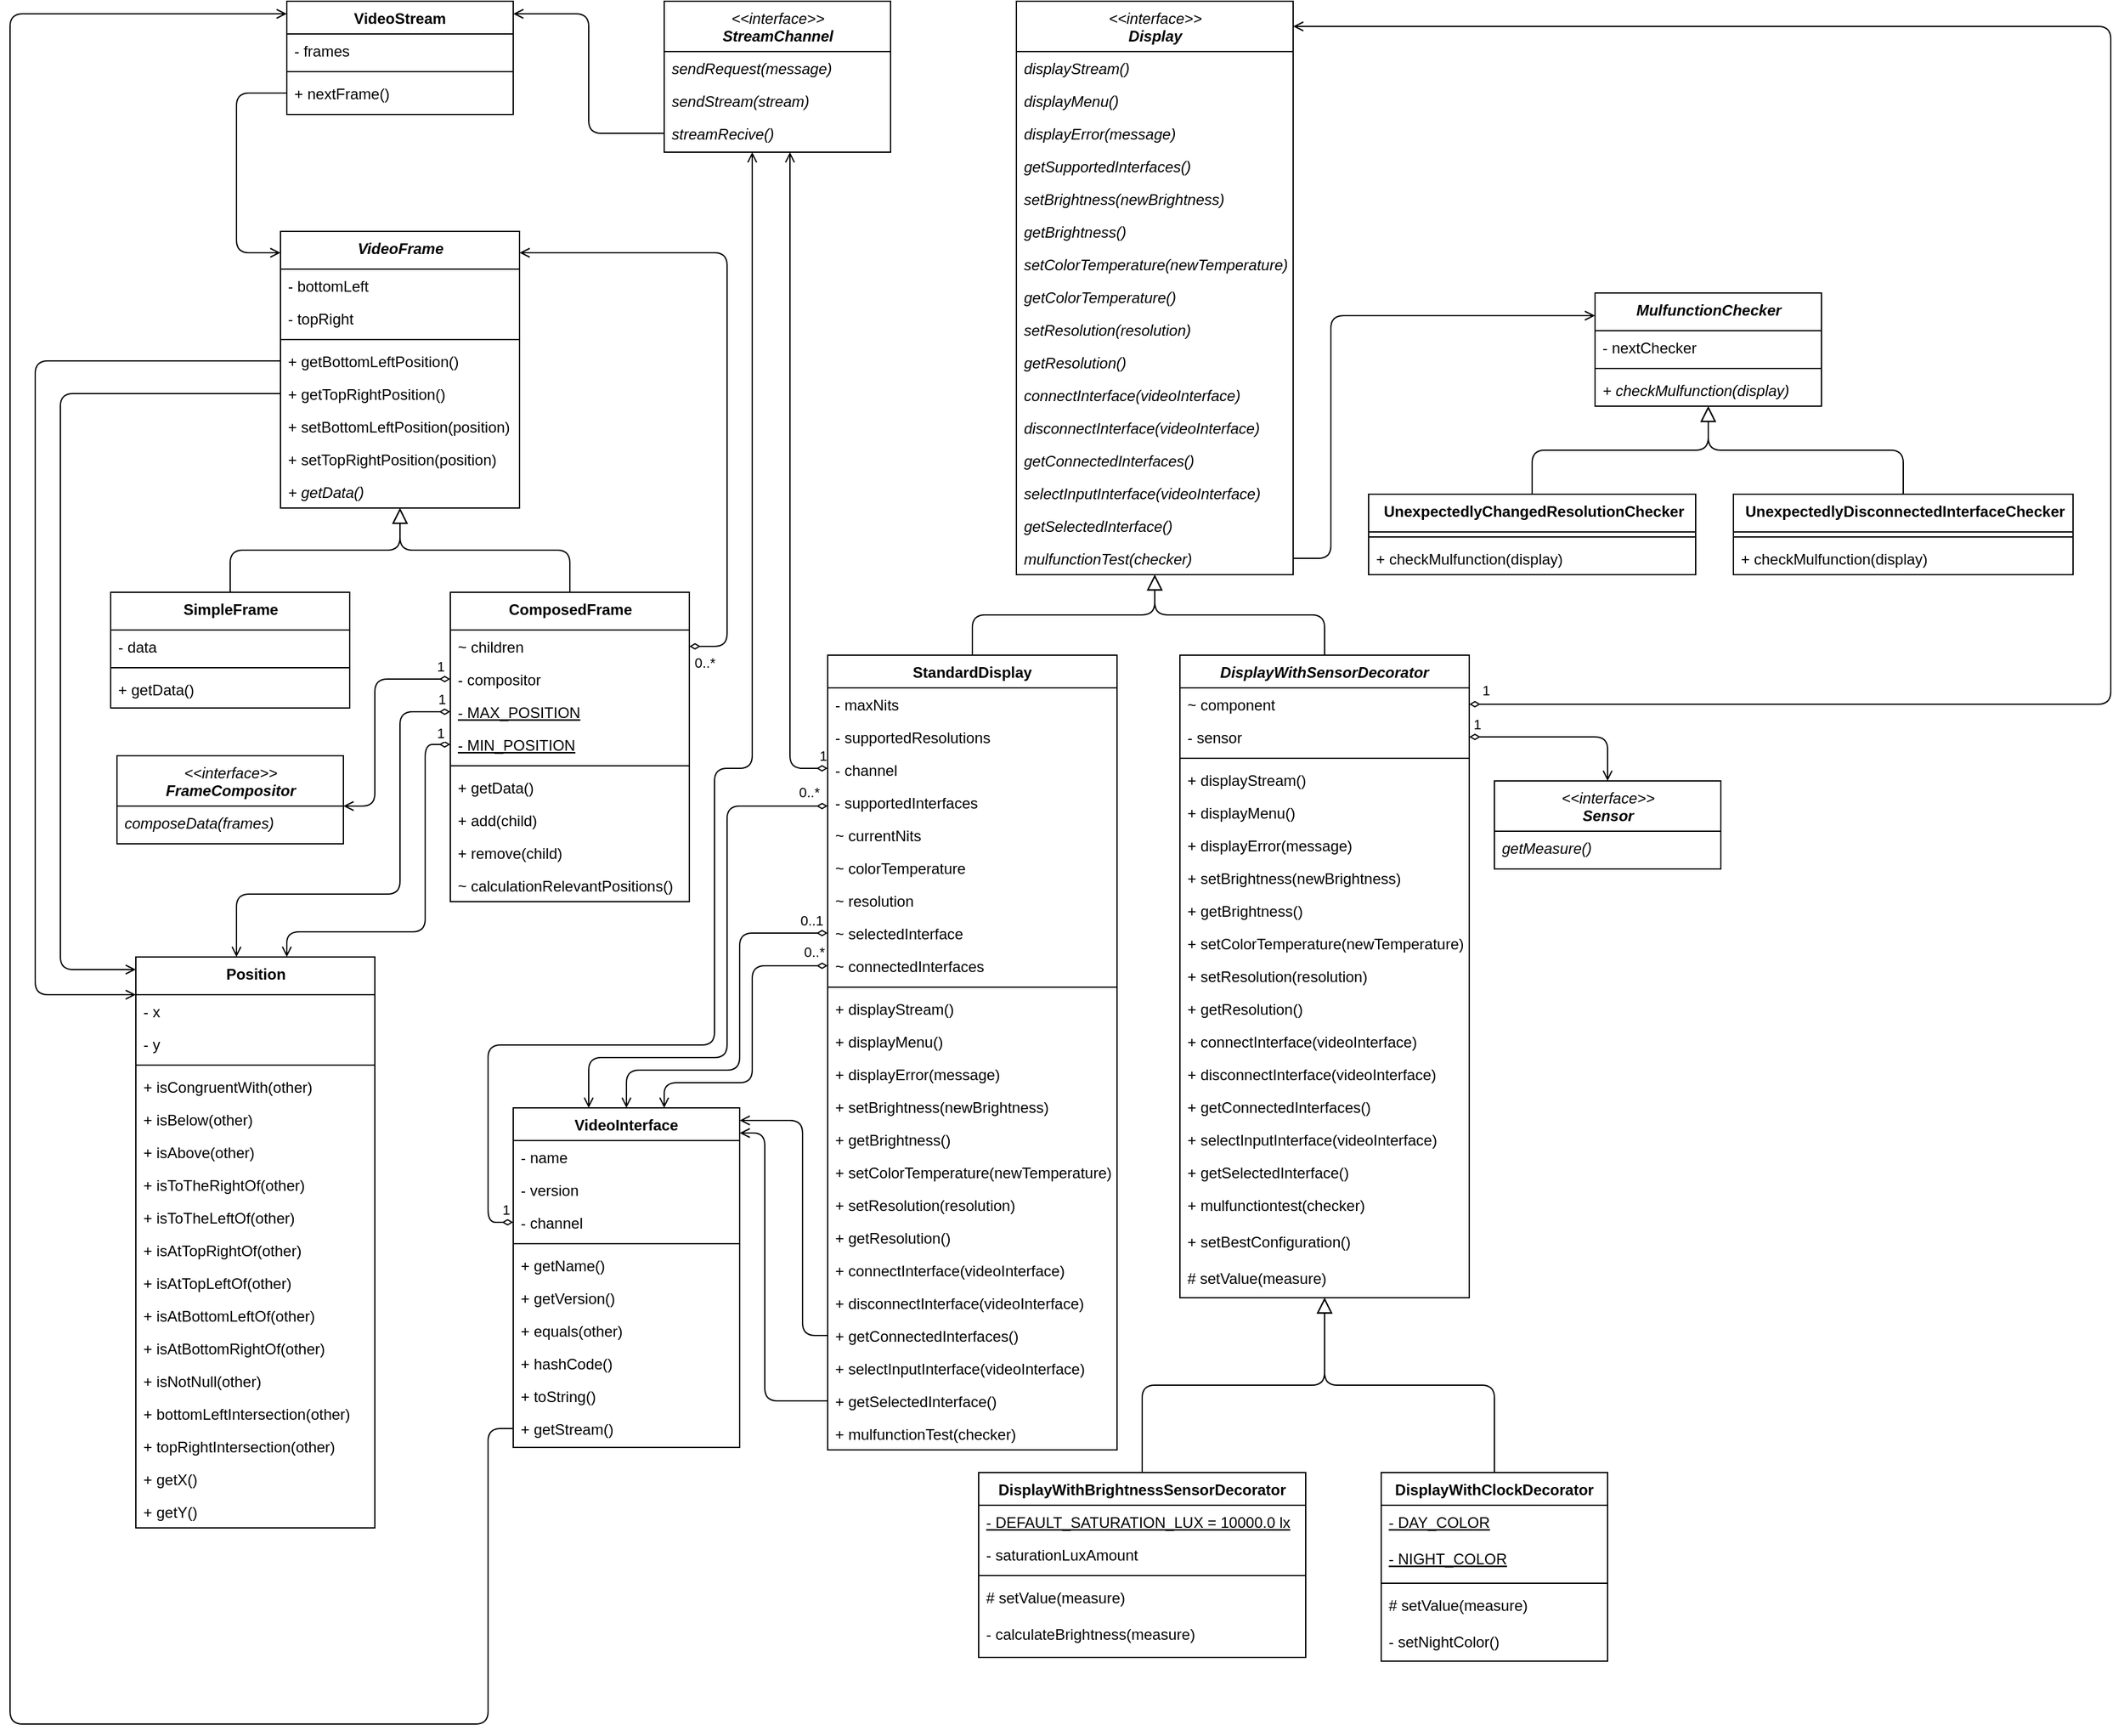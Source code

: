 <mxfile version="24.6.4" type="device" pages="4">
  <diagram id="C5RBs43oDa-KdzZeNtuy" name="NoTypes">
    <mxGraphModel dx="1761" dy="949" grid="1" gridSize="10" guides="1" tooltips="1" connect="1" arrows="1" fold="1" page="1" pageScale="1" pageWidth="827" pageHeight="1169" math="0" shadow="0">
      <root>
        <mxCell id="WIyWlLk6GJQsqaUBKTNV-0" />
        <mxCell id="WIyWlLk6GJQsqaUBKTNV-1" parent="WIyWlLk6GJQsqaUBKTNV-0" />
        <mxCell id="HSVVUSsaooY_8bP_49xl-100" style="edgeStyle=orthogonalEdgeStyle;shape=connector;rounded=1;orthogonalLoop=1;jettySize=auto;elbow=vertical;html=1;shadow=0;strokeColor=default;strokeWidth=1;align=center;verticalAlign=middle;fontFamily=Helvetica;fontSize=11;fontColor=default;labelBackgroundColor=default;endArrow=open;endFill=0;endSize=6;startArrow=diamondThin;startFill=0;" parent="WIyWlLk6GJQsqaUBKTNV-1" source="HSVVUSsaooY_8bP_49xl-22" target="HSVVUSsaooY_8bP_49xl-85" edge="1">
          <mxGeometry relative="1" as="geometry">
            <Array as="points">
              <mxPoint x="510" y="660" />
            </Array>
          </mxGeometry>
        </mxCell>
        <mxCell id="HSVVUSsaooY_8bP_49xl-101" value="1" style="edgeLabel;html=1;align=center;verticalAlign=middle;resizable=0;points=[];fontFamily=Helvetica;fontSize=11;fontColor=default;labelBackgroundColor=default;" parent="HSVVUSsaooY_8bP_49xl-100" vertex="1" connectable="0">
          <mxGeometry x="-0.96" y="2" relative="1" as="geometry">
            <mxPoint x="6" y="-12" as="offset" />
          </mxGeometry>
        </mxCell>
        <mxCell id="zkfFHV4jXpPFQw0GAbJ--0" value="&lt;span style=&quot;font-weight: normal;&quot;&gt;&amp;lt;&amp;lt;interface&amp;gt;&amp;gt;&lt;/span&gt;&lt;br&gt;Display" style="swimlane;fontStyle=3;align=center;verticalAlign=top;childLayout=stackLayout;horizontal=1;startSize=40;horizontalStack=0;resizeParent=1;resizeLast=0;collapsible=1;marginBottom=0;rounded=0;shadow=0;strokeWidth=1;html=1;" parent="WIyWlLk6GJQsqaUBKTNV-1" vertex="1">
          <mxGeometry x="690" y="50" width="220" height="456" as="geometry">
            <mxRectangle x="230" y="140" width="160" height="26" as="alternateBounds" />
          </mxGeometry>
        </mxCell>
        <mxCell id="zkfFHV4jXpPFQw0GAbJ--5" value="displayStream()" style="text;align=left;verticalAlign=top;spacingLeft=4;spacingRight=4;overflow=hidden;rotatable=0;points=[[0,0.5],[1,0.5]];portConstraint=eastwest;fontStyle=2" parent="zkfFHV4jXpPFQw0GAbJ--0" vertex="1">
          <mxGeometry y="40" width="220" height="26" as="geometry" />
        </mxCell>
        <mxCell id="3JMvpbXhYd_vAIN5D9UK-1" value="displayMenu()" style="text;align=left;verticalAlign=top;spacingLeft=4;spacingRight=4;overflow=hidden;rotatable=0;points=[[0,0.5],[1,0.5]];portConstraint=eastwest;fontStyle=2" parent="zkfFHV4jXpPFQw0GAbJ--0" vertex="1">
          <mxGeometry y="66" width="220" height="26" as="geometry" />
        </mxCell>
        <mxCell id="3JMvpbXhYd_vAIN5D9UK-2" value="displayError(message)" style="text;align=left;verticalAlign=top;spacingLeft=4;spacingRight=4;overflow=hidden;rotatable=0;points=[[0,0.5],[1,0.5]];portConstraint=eastwest;fontStyle=2" parent="zkfFHV4jXpPFQw0GAbJ--0" vertex="1">
          <mxGeometry y="92" width="220" height="26" as="geometry" />
        </mxCell>
        <mxCell id="A-i_oMXfxXTAky2GRKIY-0" value="getSupportedInterfaces()" style="text;align=left;verticalAlign=top;spacingLeft=4;spacingRight=4;overflow=hidden;rotatable=0;points=[[0,0.5],[1,0.5]];portConstraint=eastwest;fontStyle=2" parent="zkfFHV4jXpPFQw0GAbJ--0" vertex="1">
          <mxGeometry y="118" width="220" height="26" as="geometry" />
        </mxCell>
        <mxCell id="3JMvpbXhYd_vAIN5D9UK-13" value="setBrightness(newBrightness)" style="text;align=left;verticalAlign=top;spacingLeft=4;spacingRight=4;overflow=hidden;rotatable=0;points=[[0,0.5],[1,0.5]];portConstraint=eastwest;fontStyle=2" parent="zkfFHV4jXpPFQw0GAbJ--0" vertex="1">
          <mxGeometry y="144" width="220" height="26" as="geometry" />
        </mxCell>
        <mxCell id="3JMvpbXhYd_vAIN5D9UK-6" value="getBrightness()" style="text;align=left;verticalAlign=top;spacingLeft=4;spacingRight=4;overflow=hidden;rotatable=0;points=[[0,0.5],[1,0.5]];portConstraint=eastwest;fontStyle=2" parent="zkfFHV4jXpPFQw0GAbJ--0" vertex="1">
          <mxGeometry y="170" width="220" height="26" as="geometry" />
        </mxCell>
        <mxCell id="3JMvpbXhYd_vAIN5D9UK-11" value="setColorTemperature(newTemperature)" style="text;align=left;verticalAlign=top;spacingLeft=4;spacingRight=4;overflow=hidden;rotatable=0;points=[[0,0.5],[1,0.5]];portConstraint=eastwest;fontStyle=2" parent="zkfFHV4jXpPFQw0GAbJ--0" vertex="1">
          <mxGeometry y="196" width="220" height="26" as="geometry" />
        </mxCell>
        <mxCell id="A-i_oMXfxXTAky2GRKIY-1" value="getColorTemperature()" style="text;align=left;verticalAlign=top;spacingLeft=4;spacingRight=4;overflow=hidden;rotatable=0;points=[[0,0.5],[1,0.5]];portConstraint=eastwest;fontStyle=2" parent="zkfFHV4jXpPFQw0GAbJ--0" vertex="1">
          <mxGeometry y="222" width="220" height="26" as="geometry" />
        </mxCell>
        <mxCell id="3JMvpbXhYd_vAIN5D9UK-7" value="setResolution(resolution)" style="text;align=left;verticalAlign=top;spacingLeft=4;spacingRight=4;overflow=hidden;rotatable=0;points=[[0,0.5],[1,0.5]];portConstraint=eastwest;fontStyle=2" parent="zkfFHV4jXpPFQw0GAbJ--0" vertex="1">
          <mxGeometry y="248" width="220" height="26" as="geometry" />
        </mxCell>
        <mxCell id="3JMvpbXhYd_vAIN5D9UK-14" value="getResolution()" style="text;align=left;verticalAlign=top;spacingLeft=4;spacingRight=4;overflow=hidden;rotatable=0;points=[[0,0.5],[1,0.5]];portConstraint=eastwest;fontStyle=2" parent="zkfFHV4jXpPFQw0GAbJ--0" vertex="1">
          <mxGeometry y="274" width="220" height="26" as="geometry" />
        </mxCell>
        <mxCell id="3JMvpbXhYd_vAIN5D9UK-3" value="connectInterface(videoInterface)" style="text;align=left;verticalAlign=top;spacingLeft=4;spacingRight=4;overflow=hidden;rotatable=0;points=[[0,0.5],[1,0.5]];portConstraint=eastwest;fontStyle=2" parent="zkfFHV4jXpPFQw0GAbJ--0" vertex="1">
          <mxGeometry y="300" width="220" height="26" as="geometry" />
        </mxCell>
        <mxCell id="3JMvpbXhYd_vAIN5D9UK-12" value="disconnectInterface(videoInterface)" style="text;align=left;verticalAlign=top;spacingLeft=4;spacingRight=4;overflow=hidden;rotatable=0;points=[[0,0.5],[1,0.5]];portConstraint=eastwest;fontStyle=2" parent="zkfFHV4jXpPFQw0GAbJ--0" vertex="1">
          <mxGeometry y="326" width="220" height="26" as="geometry" />
        </mxCell>
        <mxCell id="3JMvpbXhYd_vAIN5D9UK-15" value="getConnectedInterfaces()" style="text;align=left;verticalAlign=top;spacingLeft=4;spacingRight=4;overflow=hidden;rotatable=0;points=[[0,0.5],[1,0.5]];portConstraint=eastwest;fontStyle=2" parent="zkfFHV4jXpPFQw0GAbJ--0" vertex="1">
          <mxGeometry y="352" width="220" height="26" as="geometry" />
        </mxCell>
        <mxCell id="3JMvpbXhYd_vAIN5D9UK-10" value="selectInputInterface(videoInterface)" style="text;align=left;verticalAlign=top;spacingLeft=4;spacingRight=4;overflow=hidden;rotatable=0;points=[[0,0.5],[1,0.5]];portConstraint=eastwest;fontStyle=2" parent="zkfFHV4jXpPFQw0GAbJ--0" vertex="1">
          <mxGeometry y="378" width="220" height="26" as="geometry" />
        </mxCell>
        <mxCell id="3JMvpbXhYd_vAIN5D9UK-9" value="getSelectedInterface()" style="text;align=left;verticalAlign=top;spacingLeft=4;spacingRight=4;overflow=hidden;rotatable=0;points=[[0,0.5],[1,0.5]];portConstraint=eastwest;fontStyle=2" parent="zkfFHV4jXpPFQw0GAbJ--0" vertex="1">
          <mxGeometry y="404" width="220" height="26" as="geometry" />
        </mxCell>
        <mxCell id="3JMvpbXhYd_vAIN5D9UK-8" value="mulfunctionTest(checker)" style="text;align=left;verticalAlign=top;spacingLeft=4;spacingRight=4;overflow=hidden;rotatable=0;points=[[0,0.5],[1,0.5]];portConstraint=eastwest;fontStyle=2" parent="zkfFHV4jXpPFQw0GAbJ--0" vertex="1">
          <mxGeometry y="430" width="220" height="26" as="geometry" />
        </mxCell>
        <mxCell id="zkfFHV4jXpPFQw0GAbJ--6" value="StandardDisplay" style="swimlane;fontStyle=1;align=center;verticalAlign=top;childLayout=stackLayout;horizontal=1;startSize=26;horizontalStack=0;resizeParent=1;resizeLast=0;collapsible=1;marginBottom=0;rounded=0;shadow=0;strokeWidth=1;" parent="WIyWlLk6GJQsqaUBKTNV-1" vertex="1">
          <mxGeometry x="540" y="570" width="230" height="632" as="geometry">
            <mxRectangle x="130" y="380" width="160" height="26" as="alternateBounds" />
          </mxGeometry>
        </mxCell>
        <mxCell id="zkfFHV4jXpPFQw0GAbJ--7" value="- maxNits" style="text;align=left;verticalAlign=top;spacingLeft=4;spacingRight=4;overflow=hidden;rotatable=0;points=[[0,0.5],[1,0.5]];portConstraint=eastwest;" parent="zkfFHV4jXpPFQw0GAbJ--6" vertex="1">
          <mxGeometry y="26" width="230" height="26" as="geometry" />
        </mxCell>
        <mxCell id="HSVVUSsaooY_8bP_49xl-19" value="- supportedResolutions" style="text;align=left;verticalAlign=top;spacingLeft=4;spacingRight=4;overflow=hidden;rotatable=0;points=[[0,0.5],[1,0.5]];portConstraint=eastwest;" parent="zkfFHV4jXpPFQw0GAbJ--6" vertex="1">
          <mxGeometry y="52" width="230" height="26" as="geometry" />
        </mxCell>
        <mxCell id="HSVVUSsaooY_8bP_49xl-22" value="- channel" style="text;align=left;verticalAlign=top;spacingLeft=4;spacingRight=4;overflow=hidden;rotatable=0;points=[[0,0.5],[1,0.5]];portConstraint=eastwest;" parent="zkfFHV4jXpPFQw0GAbJ--6" vertex="1">
          <mxGeometry y="78" width="230" height="26" as="geometry" />
        </mxCell>
        <mxCell id="HSVVUSsaooY_8bP_49xl-21" value="- supportedInterfaces" style="text;align=left;verticalAlign=top;spacingLeft=4;spacingRight=4;overflow=hidden;rotatable=0;points=[[0,0.5],[1,0.5]];portConstraint=eastwest;" parent="zkfFHV4jXpPFQw0GAbJ--6" vertex="1">
          <mxGeometry y="104" width="230" height="26" as="geometry" />
        </mxCell>
        <mxCell id="A-i_oMXfxXTAky2GRKIY-4" value="~ currentNits" style="text;align=left;verticalAlign=top;spacingLeft=4;spacingRight=4;overflow=hidden;rotatable=0;points=[[0,0.5],[1,0.5]];portConstraint=eastwest;" parent="zkfFHV4jXpPFQw0GAbJ--6" vertex="1">
          <mxGeometry y="130" width="230" height="26" as="geometry" />
        </mxCell>
        <mxCell id="A-i_oMXfxXTAky2GRKIY-3" value="~ colorTemperature" style="text;align=left;verticalAlign=top;spacingLeft=4;spacingRight=4;overflow=hidden;rotatable=0;points=[[0,0.5],[1,0.5]];portConstraint=eastwest;" parent="zkfFHV4jXpPFQw0GAbJ--6" vertex="1">
          <mxGeometry y="156" width="230" height="26" as="geometry" />
        </mxCell>
        <mxCell id="A-i_oMXfxXTAky2GRKIY-5" value="~ resolution" style="text;align=left;verticalAlign=top;spacingLeft=4;spacingRight=4;overflow=hidden;rotatable=0;points=[[0,0.5],[1,0.5]];portConstraint=eastwest;" parent="zkfFHV4jXpPFQw0GAbJ--6" vertex="1">
          <mxGeometry y="182" width="230" height="26" as="geometry" />
        </mxCell>
        <mxCell id="A-i_oMXfxXTAky2GRKIY-2" value="~ selectedInterface" style="text;align=left;verticalAlign=top;spacingLeft=4;spacingRight=4;overflow=hidden;rotatable=0;points=[[0,0.5],[1,0.5]];portConstraint=eastwest;" parent="zkfFHV4jXpPFQw0GAbJ--6" vertex="1">
          <mxGeometry y="208" width="230" height="26" as="geometry" />
        </mxCell>
        <mxCell id="HSVVUSsaooY_8bP_49xl-20" value="~ connectedInterfaces" style="text;align=left;verticalAlign=top;spacingLeft=4;spacingRight=4;overflow=hidden;rotatable=0;points=[[0,0.5],[1,0.5]];portConstraint=eastwest;" parent="zkfFHV4jXpPFQw0GAbJ--6" vertex="1">
          <mxGeometry y="234" width="230" height="26" as="geometry" />
        </mxCell>
        <mxCell id="zkfFHV4jXpPFQw0GAbJ--9" value="" style="line;html=1;strokeWidth=1;align=left;verticalAlign=middle;spacingTop=-1;spacingLeft=3;spacingRight=3;rotatable=0;labelPosition=right;points=[];portConstraint=eastwest;fontStyle=0" parent="zkfFHV4jXpPFQw0GAbJ--6" vertex="1">
          <mxGeometry y="260" width="230" height="8" as="geometry" />
        </mxCell>
        <mxCell id="HSVVUSsaooY_8bP_49xl-23" value="+ displayStream()" style="text;align=left;verticalAlign=top;spacingLeft=4;spacingRight=4;overflow=hidden;rotatable=0;points=[[0,0.5],[1,0.5]];portConstraint=eastwest;fontStyle=0" parent="zkfFHV4jXpPFQw0GAbJ--6" vertex="1">
          <mxGeometry y="268" width="230" height="26" as="geometry" />
        </mxCell>
        <mxCell id="HSVVUSsaooY_8bP_49xl-24" value="+ displayMenu()" style="text;align=left;verticalAlign=top;spacingLeft=4;spacingRight=4;overflow=hidden;rotatable=0;points=[[0,0.5],[1,0.5]];portConstraint=eastwest;fontStyle=0" parent="zkfFHV4jXpPFQw0GAbJ--6" vertex="1">
          <mxGeometry y="294" width="230" height="26" as="geometry" />
        </mxCell>
        <mxCell id="HSVVUSsaooY_8bP_49xl-25" value="+ displayError(message)" style="text;align=left;verticalAlign=top;spacingLeft=4;spacingRight=4;overflow=hidden;rotatable=0;points=[[0,0.5],[1,0.5]];portConstraint=eastwest;fontStyle=0" parent="zkfFHV4jXpPFQw0GAbJ--6" vertex="1">
          <mxGeometry y="320" width="230" height="26" as="geometry" />
        </mxCell>
        <mxCell id="HSVVUSsaooY_8bP_49xl-26" value="+ setBrightness(newBrightness)" style="text;align=left;verticalAlign=top;spacingLeft=4;spacingRight=4;overflow=hidden;rotatable=0;points=[[0,0.5],[1,0.5]];portConstraint=eastwest;fontStyle=0" parent="zkfFHV4jXpPFQw0GAbJ--6" vertex="1">
          <mxGeometry y="346" width="230" height="26" as="geometry" />
        </mxCell>
        <mxCell id="HSVVUSsaooY_8bP_49xl-27" value="+ getBrightness()" style="text;align=left;verticalAlign=top;spacingLeft=4;spacingRight=4;overflow=hidden;rotatable=0;points=[[0,0.5],[1,0.5]];portConstraint=eastwest;fontStyle=0" parent="zkfFHV4jXpPFQw0GAbJ--6" vertex="1">
          <mxGeometry y="372" width="230" height="26" as="geometry" />
        </mxCell>
        <mxCell id="HSVVUSsaooY_8bP_49xl-28" value="+ setColorTemperature(newTemperature)" style="text;align=left;verticalAlign=top;spacingLeft=4;spacingRight=4;overflow=hidden;rotatable=0;points=[[0,0.5],[1,0.5]];portConstraint=eastwest;fontStyle=0" parent="zkfFHV4jXpPFQw0GAbJ--6" vertex="1">
          <mxGeometry y="398" width="230" height="26" as="geometry" />
        </mxCell>
        <mxCell id="HSVVUSsaooY_8bP_49xl-29" value="+ setResolution(resolution)" style="text;align=left;verticalAlign=top;spacingLeft=4;spacingRight=4;overflow=hidden;rotatable=0;points=[[0,0.5],[1,0.5]];portConstraint=eastwest;fontStyle=0" parent="zkfFHV4jXpPFQw0GAbJ--6" vertex="1">
          <mxGeometry y="424" width="230" height="26" as="geometry" />
        </mxCell>
        <mxCell id="HSVVUSsaooY_8bP_49xl-30" value="+ getResolution()" style="text;align=left;verticalAlign=top;spacingLeft=4;spacingRight=4;overflow=hidden;rotatable=0;points=[[0,0.5],[1,0.5]];portConstraint=eastwest;fontStyle=0" parent="zkfFHV4jXpPFQw0GAbJ--6" vertex="1">
          <mxGeometry y="450" width="230" height="26" as="geometry" />
        </mxCell>
        <mxCell id="HSVVUSsaooY_8bP_49xl-31" value="+ connectInterface(videoInterface)" style="text;align=left;verticalAlign=top;spacingLeft=4;spacingRight=4;overflow=hidden;rotatable=0;points=[[0,0.5],[1,0.5]];portConstraint=eastwest;fontStyle=0" parent="zkfFHV4jXpPFQw0GAbJ--6" vertex="1">
          <mxGeometry y="476" width="230" height="26" as="geometry" />
        </mxCell>
        <mxCell id="HSVVUSsaooY_8bP_49xl-32" value="+ disconnectInterface(videoInterface)" style="text;align=left;verticalAlign=top;spacingLeft=4;spacingRight=4;overflow=hidden;rotatable=0;points=[[0,0.5],[1,0.5]];portConstraint=eastwest;fontStyle=0" parent="zkfFHV4jXpPFQw0GAbJ--6" vertex="1">
          <mxGeometry y="502" width="230" height="26" as="geometry" />
        </mxCell>
        <mxCell id="HSVVUSsaooY_8bP_49xl-33" value="+ getConnectedInterfaces()" style="text;align=left;verticalAlign=top;spacingLeft=4;spacingRight=4;overflow=hidden;rotatable=0;points=[[0,0.5],[1,0.5]];portConstraint=eastwest;fontStyle=0" parent="zkfFHV4jXpPFQw0GAbJ--6" vertex="1">
          <mxGeometry y="528" width="230" height="26" as="geometry" />
        </mxCell>
        <mxCell id="HSVVUSsaooY_8bP_49xl-34" value="+ selectInputInterface(videoInterface)" style="text;align=left;verticalAlign=top;spacingLeft=4;spacingRight=4;overflow=hidden;rotatable=0;points=[[0,0.5],[1,0.5]];portConstraint=eastwest;fontStyle=0" parent="zkfFHV4jXpPFQw0GAbJ--6" vertex="1">
          <mxGeometry y="554" width="230" height="26" as="geometry" />
        </mxCell>
        <mxCell id="HSVVUSsaooY_8bP_49xl-35" value="+ getSelectedInterface()" style="text;align=left;verticalAlign=top;spacingLeft=4;spacingRight=4;overflow=hidden;rotatable=0;points=[[0,0.5],[1,0.5]];portConstraint=eastwest;fontStyle=0" parent="zkfFHV4jXpPFQw0GAbJ--6" vertex="1">
          <mxGeometry y="580" width="230" height="26" as="geometry" />
        </mxCell>
        <mxCell id="HSVVUSsaooY_8bP_49xl-36" value="+ mulfunctionTest(checker)" style="text;align=left;verticalAlign=top;spacingLeft=4;spacingRight=4;overflow=hidden;rotatable=0;points=[[0,0.5],[1,0.5]];portConstraint=eastwest;fontStyle=0" parent="zkfFHV4jXpPFQw0GAbJ--6" vertex="1">
          <mxGeometry y="606" width="230" height="26" as="geometry" />
        </mxCell>
        <mxCell id="zkfFHV4jXpPFQw0GAbJ--12" value="" style="endArrow=block;endSize=10;endFill=0;shadow=0;strokeWidth=1;rounded=1;edgeStyle=orthogonalEdgeStyle;elbow=vertical;" parent="WIyWlLk6GJQsqaUBKTNV-1" source="zkfFHV4jXpPFQw0GAbJ--6" target="zkfFHV4jXpPFQw0GAbJ--0" edge="1">
          <mxGeometry width="160" relative="1" as="geometry">
            <mxPoint x="700" y="183" as="sourcePoint" />
            <mxPoint x="700" y="183" as="targetPoint" />
          </mxGeometry>
        </mxCell>
        <mxCell id="zkfFHV4jXpPFQw0GAbJ--13" value="DisplayWithSensorDecorator" style="swimlane;fontStyle=3;align=center;verticalAlign=top;childLayout=stackLayout;horizontal=1;startSize=26;horizontalStack=0;resizeParent=1;resizeLast=0;collapsible=1;marginBottom=0;rounded=0;shadow=0;strokeWidth=1;" parent="WIyWlLk6GJQsqaUBKTNV-1" vertex="1">
          <mxGeometry x="820" y="570" width="230" height="511" as="geometry">
            <mxRectangle x="340" y="380" width="170" height="26" as="alternateBounds" />
          </mxGeometry>
        </mxCell>
        <mxCell id="zkfFHV4jXpPFQw0GAbJ--14" value="~ component" style="text;align=left;verticalAlign=top;spacingLeft=4;spacingRight=4;overflow=hidden;rotatable=0;points=[[0,0.5],[1,0.5]];portConstraint=eastwest;" parent="zkfFHV4jXpPFQw0GAbJ--13" vertex="1">
          <mxGeometry y="26" width="230" height="26" as="geometry" />
        </mxCell>
        <mxCell id="HSVVUSsaooY_8bP_49xl-37" value="- sensor" style="text;align=left;verticalAlign=top;spacingLeft=4;spacingRight=4;overflow=hidden;rotatable=0;points=[[0,0.5],[1,0.5]];portConstraint=eastwest;" parent="zkfFHV4jXpPFQw0GAbJ--13" vertex="1">
          <mxGeometry y="52" width="230" height="26" as="geometry" />
        </mxCell>
        <mxCell id="zkfFHV4jXpPFQw0GAbJ--15" value="" style="line;html=1;strokeWidth=1;align=left;verticalAlign=middle;spacingTop=-1;spacingLeft=3;spacingRight=3;rotatable=0;labelPosition=right;points=[];portConstraint=eastwest;" parent="zkfFHV4jXpPFQw0GAbJ--13" vertex="1">
          <mxGeometry y="78" width="230" height="8" as="geometry" />
        </mxCell>
        <mxCell id="HSVVUSsaooY_8bP_49xl-40" value="+ displayStream()" style="text;align=left;verticalAlign=top;spacingLeft=4;spacingRight=4;overflow=hidden;rotatable=0;points=[[0,0.5],[1,0.5]];portConstraint=eastwest;fontStyle=0" parent="zkfFHV4jXpPFQw0GAbJ--13" vertex="1">
          <mxGeometry y="86" width="230" height="26" as="geometry" />
        </mxCell>
        <mxCell id="HSVVUSsaooY_8bP_49xl-41" value="+ displayMenu()" style="text;align=left;verticalAlign=top;spacingLeft=4;spacingRight=4;overflow=hidden;rotatable=0;points=[[0,0.5],[1,0.5]];portConstraint=eastwest;fontStyle=0" parent="zkfFHV4jXpPFQw0GAbJ--13" vertex="1">
          <mxGeometry y="112" width="230" height="26" as="geometry" />
        </mxCell>
        <mxCell id="HSVVUSsaooY_8bP_49xl-42" value="+ displayError(message)" style="text;align=left;verticalAlign=top;spacingLeft=4;spacingRight=4;overflow=hidden;rotatable=0;points=[[0,0.5],[1,0.5]];portConstraint=eastwest;fontStyle=0" parent="zkfFHV4jXpPFQw0GAbJ--13" vertex="1">
          <mxGeometry y="138" width="230" height="26" as="geometry" />
        </mxCell>
        <mxCell id="HSVVUSsaooY_8bP_49xl-43" value="+ setBrightness(newBrightness)" style="text;align=left;verticalAlign=top;spacingLeft=4;spacingRight=4;overflow=hidden;rotatable=0;points=[[0,0.5],[1,0.5]];portConstraint=eastwest;fontStyle=0" parent="zkfFHV4jXpPFQw0GAbJ--13" vertex="1">
          <mxGeometry y="164" width="230" height="26" as="geometry" />
        </mxCell>
        <mxCell id="HSVVUSsaooY_8bP_49xl-44" value="+ getBrightness()" style="text;align=left;verticalAlign=top;spacingLeft=4;spacingRight=4;overflow=hidden;rotatable=0;points=[[0,0.5],[1,0.5]];portConstraint=eastwest;fontStyle=0" parent="zkfFHV4jXpPFQw0GAbJ--13" vertex="1">
          <mxGeometry y="190" width="230" height="26" as="geometry" />
        </mxCell>
        <mxCell id="HSVVUSsaooY_8bP_49xl-45" value="+ setColorTemperature(newTemperature)" style="text;align=left;verticalAlign=top;spacingLeft=4;spacingRight=4;overflow=hidden;rotatable=0;points=[[0,0.5],[1,0.5]];portConstraint=eastwest;fontStyle=0" parent="zkfFHV4jXpPFQw0GAbJ--13" vertex="1">
          <mxGeometry y="216" width="230" height="26" as="geometry" />
        </mxCell>
        <mxCell id="HSVVUSsaooY_8bP_49xl-46" value="+ setResolution(resolution)" style="text;align=left;verticalAlign=top;spacingLeft=4;spacingRight=4;overflow=hidden;rotatable=0;points=[[0,0.5],[1,0.5]];portConstraint=eastwest;fontStyle=0" parent="zkfFHV4jXpPFQw0GAbJ--13" vertex="1">
          <mxGeometry y="242" width="230" height="26" as="geometry" />
        </mxCell>
        <mxCell id="HSVVUSsaooY_8bP_49xl-47" value="+ getResolution()" style="text;align=left;verticalAlign=top;spacingLeft=4;spacingRight=4;overflow=hidden;rotatable=0;points=[[0,0.5],[1,0.5]];portConstraint=eastwest;fontStyle=0" parent="zkfFHV4jXpPFQw0GAbJ--13" vertex="1">
          <mxGeometry y="268" width="230" height="26" as="geometry" />
        </mxCell>
        <mxCell id="HSVVUSsaooY_8bP_49xl-48" value="+ connectInterface(videoInterface)" style="text;align=left;verticalAlign=top;spacingLeft=4;spacingRight=4;overflow=hidden;rotatable=0;points=[[0,0.5],[1,0.5]];portConstraint=eastwest;fontStyle=0" parent="zkfFHV4jXpPFQw0GAbJ--13" vertex="1">
          <mxGeometry y="294" width="230" height="26" as="geometry" />
        </mxCell>
        <mxCell id="HSVVUSsaooY_8bP_49xl-49" value="+ disconnectInterface(videoInterface)" style="text;align=left;verticalAlign=top;spacingLeft=4;spacingRight=4;overflow=hidden;rotatable=0;points=[[0,0.5],[1,0.5]];portConstraint=eastwest;fontStyle=0" parent="zkfFHV4jXpPFQw0GAbJ--13" vertex="1">
          <mxGeometry y="320" width="230" height="26" as="geometry" />
        </mxCell>
        <mxCell id="HSVVUSsaooY_8bP_49xl-50" value="+ getConnectedInterfaces()" style="text;align=left;verticalAlign=top;spacingLeft=4;spacingRight=4;overflow=hidden;rotatable=0;points=[[0,0.5],[1,0.5]];portConstraint=eastwest;fontStyle=0" parent="zkfFHV4jXpPFQw0GAbJ--13" vertex="1">
          <mxGeometry y="346" width="230" height="26" as="geometry" />
        </mxCell>
        <mxCell id="HSVVUSsaooY_8bP_49xl-51" value="+ selectInputInterface(videoInterface)" style="text;align=left;verticalAlign=top;spacingLeft=4;spacingRight=4;overflow=hidden;rotatable=0;points=[[0,0.5],[1,0.5]];portConstraint=eastwest;fontStyle=0" parent="zkfFHV4jXpPFQw0GAbJ--13" vertex="1">
          <mxGeometry y="372" width="230" height="26" as="geometry" />
        </mxCell>
        <mxCell id="HSVVUSsaooY_8bP_49xl-52" value="+ getSelectedInterface()" style="text;align=left;verticalAlign=top;spacingLeft=4;spacingRight=4;overflow=hidden;rotatable=0;points=[[0,0.5],[1,0.5]];portConstraint=eastwest;fontStyle=0" parent="zkfFHV4jXpPFQw0GAbJ--13" vertex="1">
          <mxGeometry y="398" width="230" height="26" as="geometry" />
        </mxCell>
        <mxCell id="HSVVUSsaooY_8bP_49xl-53" value="+ mulfunctiontest(checker)" style="text;align=left;verticalAlign=top;spacingLeft=4;spacingRight=4;overflow=hidden;rotatable=0;points=[[0,0.5],[1,0.5]];portConstraint=eastwest;fontStyle=0" parent="zkfFHV4jXpPFQw0GAbJ--13" vertex="1">
          <mxGeometry y="424" width="230" height="29" as="geometry" />
        </mxCell>
        <mxCell id="HSVVUSsaooY_8bP_49xl-54" value="+ setBestConfiguration()" style="text;align=left;verticalAlign=top;spacingLeft=4;spacingRight=4;overflow=hidden;rotatable=0;points=[[0,0.5],[1,0.5]];portConstraint=eastwest;fontStyle=0" parent="zkfFHV4jXpPFQw0GAbJ--13" vertex="1">
          <mxGeometry y="453" width="230" height="29" as="geometry" />
        </mxCell>
        <mxCell id="HSVVUSsaooY_8bP_49xl-55" value="# setValue(measure)" style="text;align=left;verticalAlign=top;spacingLeft=4;spacingRight=4;overflow=hidden;rotatable=0;points=[[0,0.5],[1,0.5]];portConstraint=eastwest;fontStyle=0" parent="zkfFHV4jXpPFQw0GAbJ--13" vertex="1">
          <mxGeometry y="482" width="230" height="29" as="geometry" />
        </mxCell>
        <mxCell id="zkfFHV4jXpPFQw0GAbJ--16" value="" style="endArrow=block;endSize=10;endFill=0;shadow=0;strokeWidth=1;rounded=1;edgeStyle=orthogonalEdgeStyle;elbow=vertical;" parent="WIyWlLk6GJQsqaUBKTNV-1" source="zkfFHV4jXpPFQw0GAbJ--13" target="zkfFHV4jXpPFQw0GAbJ--0" edge="1">
          <mxGeometry width="160" relative="1" as="geometry">
            <mxPoint x="710" y="353" as="sourcePoint" />
            <mxPoint x="810" y="251" as="targetPoint" />
          </mxGeometry>
        </mxCell>
        <mxCell id="zkfFHV4jXpPFQw0GAbJ--26" value="" style="endArrow=open;shadow=0;strokeWidth=1;rounded=1;endFill=1;edgeStyle=orthogonalEdgeStyle;elbow=vertical;" parent="WIyWlLk6GJQsqaUBKTNV-1" source="3JMvpbXhYd_vAIN5D9UK-8" target="3JMvpbXhYd_vAIN5D9UK-19" edge="1">
          <mxGeometry x="0.5" y="41" relative="1" as="geometry">
            <mxPoint x="880" y="172" as="sourcePoint" />
            <mxPoint x="1008" y="207.8" as="targetPoint" />
            <mxPoint x="-40" y="32" as="offset" />
            <Array as="points">
              <mxPoint x="940" y="493" />
              <mxPoint x="940" y="300" />
            </Array>
          </mxGeometry>
        </mxCell>
        <mxCell id="HSVVUSsaooY_8bP_49xl-82" style="edgeStyle=orthogonalEdgeStyle;shape=connector;rounded=1;orthogonalLoop=1;jettySize=auto;elbow=vertical;html=1;shadow=0;strokeColor=default;strokeWidth=1;align=center;verticalAlign=middle;fontFamily=Helvetica;fontSize=11;fontColor=default;labelBackgroundColor=default;endArrow=block;endFill=0;endSize=10;" parent="WIyWlLk6GJQsqaUBKTNV-1" source="HSVVUSsaooY_8bP_49xl-56" target="zkfFHV4jXpPFQw0GAbJ--13" edge="1">
          <mxGeometry relative="1" as="geometry" />
        </mxCell>
        <mxCell id="HSVVUSsaooY_8bP_49xl-56" value="DisplayWithBrightnessSensorDecorator" style="swimlane;fontStyle=1;align=center;verticalAlign=top;childLayout=stackLayout;horizontal=1;startSize=26;horizontalStack=0;resizeParent=1;resizeLast=0;collapsible=1;marginBottom=0;rounded=0;shadow=0;strokeWidth=1;" parent="WIyWlLk6GJQsqaUBKTNV-1" vertex="1">
          <mxGeometry x="660" y="1220" width="260" height="147" as="geometry">
            <mxRectangle x="340" y="380" width="170" height="26" as="alternateBounds" />
          </mxGeometry>
        </mxCell>
        <mxCell id="HSVVUSsaooY_8bP_49xl-57" value="- DEFAULT_SATURATION_LUX = 10000.0 lx" style="text;align=left;verticalAlign=top;spacingLeft=4;spacingRight=4;overflow=hidden;rotatable=0;points=[[0,0.5],[1,0.5]];portConstraint=eastwest;fontStyle=4" parent="HSVVUSsaooY_8bP_49xl-56" vertex="1">
          <mxGeometry y="26" width="260" height="26" as="geometry" />
        </mxCell>
        <mxCell id="HSVVUSsaooY_8bP_49xl-58" value="- saturationLuxAmount" style="text;align=left;verticalAlign=top;spacingLeft=4;spacingRight=4;overflow=hidden;rotatable=0;points=[[0,0.5],[1,0.5]];portConstraint=eastwest;" parent="HSVVUSsaooY_8bP_49xl-56" vertex="1">
          <mxGeometry y="52" width="260" height="26" as="geometry" />
        </mxCell>
        <mxCell id="HSVVUSsaooY_8bP_49xl-59" value="" style="line;html=1;strokeWidth=1;align=left;verticalAlign=middle;spacingTop=-1;spacingLeft=3;spacingRight=3;rotatable=0;labelPosition=right;points=[];portConstraint=eastwest;" parent="HSVVUSsaooY_8bP_49xl-56" vertex="1">
          <mxGeometry y="78" width="260" height="8" as="geometry" />
        </mxCell>
        <mxCell id="HSVVUSsaooY_8bP_49xl-75" value="# setValue(measure)" style="text;align=left;verticalAlign=top;spacingLeft=4;spacingRight=4;overflow=hidden;rotatable=0;points=[[0,0.5],[1,0.5]];portConstraint=eastwest;fontStyle=0" parent="HSVVUSsaooY_8bP_49xl-56" vertex="1">
          <mxGeometry y="86" width="260" height="29" as="geometry" />
        </mxCell>
        <mxCell id="HSVVUSsaooY_8bP_49xl-74" value="- calculateBrightness(measure)" style="text;align=left;verticalAlign=top;spacingLeft=4;spacingRight=4;overflow=hidden;rotatable=0;points=[[0,0.5],[1,0.5]];portConstraint=eastwest;fontStyle=0" parent="HSVVUSsaooY_8bP_49xl-56" vertex="1">
          <mxGeometry y="115" width="260" height="29" as="geometry" />
        </mxCell>
        <mxCell id="HSVVUSsaooY_8bP_49xl-83" style="edgeStyle=orthogonalEdgeStyle;shape=connector;rounded=1;orthogonalLoop=1;jettySize=auto;elbow=vertical;html=1;shadow=0;strokeColor=default;strokeWidth=1;align=center;verticalAlign=middle;fontFamily=Helvetica;fontSize=11;fontColor=default;labelBackgroundColor=default;endArrow=block;endFill=0;endSize=10;" parent="WIyWlLk6GJQsqaUBKTNV-1" source="HSVVUSsaooY_8bP_49xl-76" target="zkfFHV4jXpPFQw0GAbJ--13" edge="1">
          <mxGeometry relative="1" as="geometry" />
        </mxCell>
        <mxCell id="HSVVUSsaooY_8bP_49xl-76" value="DisplayWithClockDecorator" style="swimlane;fontStyle=1;align=center;verticalAlign=top;childLayout=stackLayout;horizontal=1;startSize=26;horizontalStack=0;resizeParent=1;resizeLast=0;collapsible=1;marginBottom=0;rounded=0;shadow=0;strokeWidth=1;" parent="WIyWlLk6GJQsqaUBKTNV-1" vertex="1">
          <mxGeometry x="980" y="1220" width="180" height="150" as="geometry">
            <mxRectangle x="340" y="380" width="170" height="26" as="alternateBounds" />
          </mxGeometry>
        </mxCell>
        <mxCell id="A-i_oMXfxXTAky2GRKIY-12" value="- DAY_COLOR" style="text;align=left;verticalAlign=top;spacingLeft=4;spacingRight=4;overflow=hidden;rotatable=0;points=[[0,0.5],[1,0.5]];portConstraint=eastwest;fontStyle=4" parent="HSVVUSsaooY_8bP_49xl-76" vertex="1">
          <mxGeometry y="26" width="180" height="29" as="geometry" />
        </mxCell>
        <mxCell id="A-i_oMXfxXTAky2GRKIY-13" value="- NIGHT_COLOR" style="text;align=left;verticalAlign=top;spacingLeft=4;spacingRight=4;overflow=hidden;rotatable=0;points=[[0,0.5],[1,0.5]];portConstraint=eastwest;fontStyle=4" parent="HSVVUSsaooY_8bP_49xl-76" vertex="1">
          <mxGeometry y="55" width="180" height="29" as="geometry" />
        </mxCell>
        <mxCell id="HSVVUSsaooY_8bP_49xl-79" value="" style="line;html=1;strokeWidth=1;align=left;verticalAlign=middle;spacingTop=-1;spacingLeft=3;spacingRight=3;rotatable=0;labelPosition=right;points=[];portConstraint=eastwest;" parent="HSVVUSsaooY_8bP_49xl-76" vertex="1">
          <mxGeometry y="84" width="180" height="8" as="geometry" />
        </mxCell>
        <mxCell id="HSVVUSsaooY_8bP_49xl-80" value="# setValue(measure)" style="text;align=left;verticalAlign=top;spacingLeft=4;spacingRight=4;overflow=hidden;rotatable=0;points=[[0,0.5],[1,0.5]];portConstraint=eastwest;fontStyle=0" parent="HSVVUSsaooY_8bP_49xl-76" vertex="1">
          <mxGeometry y="92" width="180" height="29" as="geometry" />
        </mxCell>
        <mxCell id="HSVVUSsaooY_8bP_49xl-81" value="- setNightColor()" style="text;align=left;verticalAlign=top;spacingLeft=4;spacingRight=4;overflow=hidden;rotatable=0;points=[[0,0.5],[1,0.5]];portConstraint=eastwest;fontStyle=0" parent="HSVVUSsaooY_8bP_49xl-76" vertex="1">
          <mxGeometry y="121" width="180" height="29" as="geometry" />
        </mxCell>
        <mxCell id="HSVVUSsaooY_8bP_49xl-262" style="edgeStyle=orthogonalEdgeStyle;shape=connector;curved=0;rounded=1;orthogonalLoop=1;jettySize=auto;html=1;shadow=0;strokeColor=default;strokeWidth=1;align=center;verticalAlign=middle;fontFamily=Helvetica;fontSize=11;fontColor=default;labelBackgroundColor=default;elbow=vertical;startArrow=none;startFill=0;endArrow=open;endFill=0;endSize=6;" parent="WIyWlLk6GJQsqaUBKTNV-1" source="HSVVUSsaooY_8bP_49xl-88" target="A-i_oMXfxXTAky2GRKIY-14" edge="1">
          <mxGeometry relative="1" as="geometry">
            <mxPoint x="290" y="110" as="targetPoint" />
            <Array as="points">
              <mxPoint x="350" y="155" />
              <mxPoint x="350" y="60" />
            </Array>
          </mxGeometry>
        </mxCell>
        <mxCell id="HSVVUSsaooY_8bP_49xl-85" value="&lt;span style=&quot;font-weight: normal;&quot;&gt;&amp;lt;&amp;lt;interface&amp;gt;&amp;gt;&lt;/span&gt;&lt;br&gt;StreamChannel" style="swimlane;fontStyle=3;align=center;verticalAlign=top;childLayout=stackLayout;horizontal=1;startSize=40;horizontalStack=0;resizeParent=1;resizeLast=0;collapsible=1;marginBottom=0;rounded=0;shadow=0;strokeWidth=1;html=1;" parent="WIyWlLk6GJQsqaUBKTNV-1" vertex="1">
          <mxGeometry x="410" y="50" width="180" height="120" as="geometry">
            <mxRectangle x="230" y="140" width="160" height="26" as="alternateBounds" />
          </mxGeometry>
        </mxCell>
        <mxCell id="HSVVUSsaooY_8bP_49xl-86" value="sendRequest(message)" style="text;align=left;verticalAlign=top;spacingLeft=4;spacingRight=4;overflow=hidden;rotatable=0;points=[[0,0.5],[1,0.5]];portConstraint=eastwest;fontStyle=2" parent="HSVVUSsaooY_8bP_49xl-85" vertex="1">
          <mxGeometry y="40" width="180" height="26" as="geometry" />
        </mxCell>
        <mxCell id="HSVVUSsaooY_8bP_49xl-87" value="sendStream(stream)" style="text;align=left;verticalAlign=top;spacingLeft=4;spacingRight=4;overflow=hidden;rotatable=0;points=[[0,0.5],[1,0.5]];portConstraint=eastwest;fontStyle=2" parent="HSVVUSsaooY_8bP_49xl-85" vertex="1">
          <mxGeometry y="66" width="180" height="26" as="geometry" />
        </mxCell>
        <mxCell id="HSVVUSsaooY_8bP_49xl-88" value="streamRecive()" style="text;align=left;verticalAlign=top;spacingLeft=4;spacingRight=4;overflow=hidden;rotatable=0;points=[[0,0.5],[1,0.5]];portConstraint=eastwest;fontStyle=2" parent="HSVVUSsaooY_8bP_49xl-85" vertex="1">
          <mxGeometry y="92" width="180" height="26" as="geometry" />
        </mxCell>
        <mxCell id="HSVVUSsaooY_8bP_49xl-158" value="&lt;span style=&quot;font-weight: normal;&quot;&gt;&amp;lt;&amp;lt;interface&amp;gt;&amp;gt;&lt;/span&gt;&lt;br&gt;Sensor" style="swimlane;fontStyle=3;align=center;verticalAlign=top;childLayout=stackLayout;horizontal=1;startSize=40;horizontalStack=0;resizeParent=1;resizeLast=0;collapsible=1;marginBottom=0;rounded=0;shadow=0;strokeWidth=1;html=1;" parent="WIyWlLk6GJQsqaUBKTNV-1" vertex="1">
          <mxGeometry x="1070" y="670" width="180" height="70" as="geometry">
            <mxRectangle x="230" y="140" width="160" height="26" as="alternateBounds" />
          </mxGeometry>
        </mxCell>
        <mxCell id="HSVVUSsaooY_8bP_49xl-159" value="getMeasure()" style="text;align=left;verticalAlign=top;spacingLeft=4;spacingRight=4;overflow=hidden;rotatable=0;points=[[0,0.5],[1,0.5]];portConstraint=eastwest;fontStyle=2" parent="HSVVUSsaooY_8bP_49xl-158" vertex="1">
          <mxGeometry y="40" width="180" height="26" as="geometry" />
        </mxCell>
        <mxCell id="HSVVUSsaooY_8bP_49xl-174" style="edgeStyle=orthogonalEdgeStyle;shape=connector;rounded=1;orthogonalLoop=1;jettySize=auto;elbow=vertical;html=1;shadow=0;strokeColor=default;strokeWidth=1;align=center;verticalAlign=middle;fontFamily=Helvetica;fontSize=11;fontColor=default;labelBackgroundColor=default;startArrow=diamondThin;startFill=0;endArrow=open;endFill=0;endSize=6;curved=0;" parent="WIyWlLk6GJQsqaUBKTNV-1" source="HSVVUSsaooY_8bP_49xl-37" target="HSVVUSsaooY_8bP_49xl-158" edge="1">
          <mxGeometry relative="1" as="geometry">
            <Array as="points" />
          </mxGeometry>
        </mxCell>
        <mxCell id="HSVVUSsaooY_8bP_49xl-175" value="1" style="edgeLabel;html=1;align=center;verticalAlign=middle;resizable=0;points=[];fontFamily=Helvetica;fontSize=11;fontColor=default;labelBackgroundColor=default;" parent="HSVVUSsaooY_8bP_49xl-174" vertex="1" connectable="0">
          <mxGeometry x="-0.967" relative="1" as="geometry">
            <mxPoint x="3" y="-10" as="offset" />
          </mxGeometry>
        </mxCell>
        <mxCell id="HSVVUSsaooY_8bP_49xl-176" value="VideoInterface" style="swimlane;fontStyle=1;align=center;verticalAlign=top;childLayout=stackLayout;horizontal=1;startSize=26;horizontalStack=0;resizeParent=1;resizeLast=0;collapsible=1;marginBottom=0;rounded=0;shadow=0;strokeWidth=1;" parent="WIyWlLk6GJQsqaUBKTNV-1" vertex="1">
          <mxGeometry x="290" y="930" width="180" height="270" as="geometry">
            <mxRectangle x="130" y="380" width="160" height="26" as="alternateBounds" />
          </mxGeometry>
        </mxCell>
        <mxCell id="HSVVUSsaooY_8bP_49xl-177" value="- name" style="text;align=left;verticalAlign=top;spacingLeft=4;spacingRight=4;overflow=hidden;rotatable=0;points=[[0,0.5],[1,0.5]];portConstraint=eastwest;" parent="HSVVUSsaooY_8bP_49xl-176" vertex="1">
          <mxGeometry y="26" width="180" height="26" as="geometry" />
        </mxCell>
        <mxCell id="HSVVUSsaooY_8bP_49xl-178" value="- version" style="text;align=left;verticalAlign=top;spacingLeft=4;spacingRight=4;overflow=hidden;rotatable=0;points=[[0,0.5],[1,0.5]];portConstraint=eastwest;" parent="HSVVUSsaooY_8bP_49xl-176" vertex="1">
          <mxGeometry y="52" width="180" height="26" as="geometry" />
        </mxCell>
        <mxCell id="HSVVUSsaooY_8bP_49xl-179" value="- channel" style="text;align=left;verticalAlign=top;spacingLeft=4;spacingRight=4;overflow=hidden;rotatable=0;points=[[0,0.5],[1,0.5]];portConstraint=eastwest;" parent="HSVVUSsaooY_8bP_49xl-176" vertex="1">
          <mxGeometry y="78" width="180" height="26" as="geometry" />
        </mxCell>
        <mxCell id="HSVVUSsaooY_8bP_49xl-182" value="" style="line;html=1;strokeWidth=1;align=left;verticalAlign=middle;spacingTop=-1;spacingLeft=3;spacingRight=3;rotatable=0;labelPosition=right;points=[];portConstraint=eastwest;fontStyle=0" parent="HSVVUSsaooY_8bP_49xl-176" vertex="1">
          <mxGeometry y="104" width="180" height="8" as="geometry" />
        </mxCell>
        <mxCell id="HSVVUSsaooY_8bP_49xl-183" value="+ getName()" style="text;align=left;verticalAlign=top;spacingLeft=4;spacingRight=4;overflow=hidden;rotatable=0;points=[[0,0.5],[1,0.5]];portConstraint=eastwest;fontStyle=0" parent="HSVVUSsaooY_8bP_49xl-176" vertex="1">
          <mxGeometry y="112" width="180" height="26" as="geometry" />
        </mxCell>
        <mxCell id="HSVVUSsaooY_8bP_49xl-184" value="+ getVersion()" style="text;align=left;verticalAlign=top;spacingLeft=4;spacingRight=4;overflow=hidden;rotatable=0;points=[[0,0.5],[1,0.5]];portConstraint=eastwest;fontStyle=0" parent="HSVVUSsaooY_8bP_49xl-176" vertex="1">
          <mxGeometry y="138" width="180" height="26" as="geometry" />
        </mxCell>
        <mxCell id="HSVVUSsaooY_8bP_49xl-185" value="+ equals(other)" style="text;align=left;verticalAlign=top;spacingLeft=4;spacingRight=4;overflow=hidden;rotatable=0;points=[[0,0.5],[1,0.5]];portConstraint=eastwest;fontStyle=0" parent="HSVVUSsaooY_8bP_49xl-176" vertex="1">
          <mxGeometry y="164" width="180" height="26" as="geometry" />
        </mxCell>
        <mxCell id="HSVVUSsaooY_8bP_49xl-186" value="+ hashCode()" style="text;align=left;verticalAlign=top;spacingLeft=4;spacingRight=4;overflow=hidden;rotatable=0;points=[[0,0.5],[1,0.5]];portConstraint=eastwest;fontStyle=0" parent="HSVVUSsaooY_8bP_49xl-176" vertex="1">
          <mxGeometry y="190" width="180" height="26" as="geometry" />
        </mxCell>
        <mxCell id="HSVVUSsaooY_8bP_49xl-187" value="+ toString()" style="text;align=left;verticalAlign=top;spacingLeft=4;spacingRight=4;overflow=hidden;rotatable=0;points=[[0,0.5],[1,0.5]];portConstraint=eastwest;fontStyle=0" parent="HSVVUSsaooY_8bP_49xl-176" vertex="1">
          <mxGeometry y="216" width="180" height="26" as="geometry" />
        </mxCell>
        <mxCell id="HSVVUSsaooY_8bP_49xl-188" value="+ getStream()" style="text;align=left;verticalAlign=top;spacingLeft=4;spacingRight=4;overflow=hidden;rotatable=0;points=[[0,0.5],[1,0.5]];portConstraint=eastwest;fontStyle=0" parent="HSVVUSsaooY_8bP_49xl-176" vertex="1">
          <mxGeometry y="242" width="180" height="26" as="geometry" />
        </mxCell>
        <mxCell id="HSVVUSsaooY_8bP_49xl-197" style="edgeStyle=orthogonalEdgeStyle;shape=connector;rounded=1;orthogonalLoop=1;jettySize=auto;elbow=vertical;html=1;shadow=0;strokeColor=default;strokeWidth=1;align=center;verticalAlign=middle;fontFamily=Helvetica;fontSize=11;fontColor=default;labelBackgroundColor=default;startArrow=diamondThin;startFill=0;endArrow=open;endFill=0;endSize=6;curved=0;" parent="WIyWlLk6GJQsqaUBKTNV-1" source="HSVVUSsaooY_8bP_49xl-21" target="HSVVUSsaooY_8bP_49xl-176" edge="1">
          <mxGeometry relative="1" as="geometry">
            <Array as="points">
              <mxPoint x="460" y="690" />
              <mxPoint x="460" y="890" />
              <mxPoint x="350" y="890" />
            </Array>
          </mxGeometry>
        </mxCell>
        <mxCell id="HSVVUSsaooY_8bP_49xl-269" value="0..*" style="edgeLabel;html=1;align=center;verticalAlign=middle;resizable=0;points=[];fontFamily=Helvetica;fontSize=11;fontColor=default;labelBackgroundColor=default;" parent="HSVVUSsaooY_8bP_49xl-197" vertex="1" connectable="0">
          <mxGeometry x="-0.96" relative="1" as="geometry">
            <mxPoint x="-7" y="-11" as="offset" />
          </mxGeometry>
        </mxCell>
        <mxCell id="HSVVUSsaooY_8bP_49xl-198" style="edgeStyle=orthogonalEdgeStyle;shape=connector;rounded=1;orthogonalLoop=1;jettySize=auto;elbow=vertical;html=1;shadow=0;strokeColor=default;strokeWidth=1;align=center;verticalAlign=middle;fontFamily=Helvetica;fontSize=11;fontColor=default;labelBackgroundColor=default;startArrow=diamondThin;startFill=0;endArrow=open;endFill=0;endSize=6;curved=0;" parent="WIyWlLk6GJQsqaUBKTNV-1" source="HSVVUSsaooY_8bP_49xl-20" target="HSVVUSsaooY_8bP_49xl-176" edge="1">
          <mxGeometry relative="1" as="geometry">
            <Array as="points">
              <mxPoint x="480" y="817" />
              <mxPoint x="480" y="910" />
              <mxPoint x="410" y="910" />
            </Array>
          </mxGeometry>
        </mxCell>
        <mxCell id="HSVVUSsaooY_8bP_49xl-270" value="0..*" style="edgeLabel;html=1;align=center;verticalAlign=middle;resizable=0;points=[];fontFamily=Helvetica;fontSize=11;fontColor=default;labelBackgroundColor=default;" parent="HSVVUSsaooY_8bP_49xl-198" vertex="1" connectable="0">
          <mxGeometry x="-0.93" y="-1" relative="1" as="geometry">
            <mxPoint x="-3" y="-10" as="offset" />
          </mxGeometry>
        </mxCell>
        <mxCell id="HSVVUSsaooY_8bP_49xl-263" style="edgeStyle=orthogonalEdgeStyle;shape=connector;curved=0;rounded=1;orthogonalLoop=1;jettySize=auto;html=1;shadow=0;strokeColor=default;strokeWidth=1;align=center;verticalAlign=middle;fontFamily=Helvetica;fontSize=11;fontColor=default;labelBackgroundColor=default;elbow=vertical;startArrow=diamondThin;startFill=0;endArrow=open;endFill=0;endSize=6;exitX=0;exitY=0.5;exitDx=0;exitDy=0;" parent="WIyWlLk6GJQsqaUBKTNV-1" source="HSVVUSsaooY_8bP_49xl-179" target="HSVVUSsaooY_8bP_49xl-85" edge="1">
          <mxGeometry relative="1" as="geometry">
            <Array as="points">
              <mxPoint x="270" y="1021" />
              <mxPoint x="270" y="880" />
              <mxPoint x="450" y="880" />
              <mxPoint x="450" y="660" />
              <mxPoint x="480" y="660" />
            </Array>
          </mxGeometry>
        </mxCell>
        <mxCell id="HSVVUSsaooY_8bP_49xl-268" value="1" style="edgeLabel;html=1;align=center;verticalAlign=middle;resizable=0;points=[];fontFamily=Helvetica;fontSize=11;fontColor=default;labelBackgroundColor=default;" parent="HSVVUSsaooY_8bP_49xl-263" vertex="1" connectable="0">
          <mxGeometry x="-0.986" relative="1" as="geometry">
            <mxPoint x="1" y="-10" as="offset" />
          </mxGeometry>
        </mxCell>
        <mxCell id="HSVVUSsaooY_8bP_49xl-280" style="edgeStyle=orthogonalEdgeStyle;shape=connector;curved=0;rounded=1;orthogonalLoop=1;jettySize=auto;html=1;shadow=0;strokeColor=default;strokeWidth=1;align=center;verticalAlign=middle;fontFamily=Helvetica;fontSize=11;fontColor=default;labelBackgroundColor=default;elbow=vertical;startArrow=diamondThin;startFill=0;endArrow=open;endFill=0;endSize=6;jumpStyle=arc;jumpSize=12;" parent="WIyWlLk6GJQsqaUBKTNV-1" source="zkfFHV4jXpPFQw0GAbJ--14" target="zkfFHV4jXpPFQw0GAbJ--0" edge="1">
          <mxGeometry relative="1" as="geometry">
            <Array as="points">
              <mxPoint x="1560" y="609" />
              <mxPoint x="1560" y="70" />
            </Array>
          </mxGeometry>
        </mxCell>
        <mxCell id="HSVVUSsaooY_8bP_49xl-281" value="1" style="edgeLabel;html=1;align=center;verticalAlign=middle;resizable=0;points=[];fontFamily=Helvetica;fontSize=11;fontColor=default;labelBackgroundColor=default;" parent="HSVVUSsaooY_8bP_49xl-280" vertex="1" connectable="0">
          <mxGeometry x="-0.985" y="1" relative="1" as="geometry">
            <mxPoint y="-10" as="offset" />
          </mxGeometry>
        </mxCell>
        <mxCell id="A-i_oMXfxXTAky2GRKIY-6" style="edgeStyle=orthogonalEdgeStyle;shape=connector;curved=0;rounded=1;orthogonalLoop=1;jettySize=auto;html=1;shadow=0;strokeColor=default;strokeWidth=1;align=center;verticalAlign=middle;fontFamily=Helvetica;fontSize=11;fontColor=default;labelBackgroundColor=default;elbow=vertical;startArrow=diamondThin;startFill=0;endArrow=open;endFill=0;endSize=6;" parent="WIyWlLk6GJQsqaUBKTNV-1" source="A-i_oMXfxXTAky2GRKIY-2" target="HSVVUSsaooY_8bP_49xl-176" edge="1">
          <mxGeometry relative="1" as="geometry">
            <Array as="points">
              <mxPoint x="470" y="791" />
              <mxPoint x="470" y="900" />
              <mxPoint x="380" y="900" />
            </Array>
          </mxGeometry>
        </mxCell>
        <mxCell id="A-i_oMXfxXTAky2GRKIY-7" value="0..1" style="edgeLabel;html=1;align=center;verticalAlign=middle;resizable=0;points=[];fontFamily=Helvetica;fontSize=11;fontColor=default;labelBackgroundColor=default;" parent="A-i_oMXfxXTAky2GRKIY-6" vertex="1" connectable="0">
          <mxGeometry x="-0.956" relative="1" as="geometry">
            <mxPoint x="-7" y="-10" as="offset" />
          </mxGeometry>
        </mxCell>
        <mxCell id="3JMvpbXhYd_vAIN5D9UK-19" value="MulfunctionChecker" style="swimlane;fontStyle=3;align=center;verticalAlign=top;childLayout=stackLayout;horizontal=1;startSize=30;horizontalStack=0;resizeParent=1;resizeLast=0;collapsible=1;marginBottom=0;rounded=0;shadow=0;strokeWidth=1;html=1;" parent="WIyWlLk6GJQsqaUBKTNV-1" vertex="1">
          <mxGeometry x="1150" y="282" width="180" height="90" as="geometry">
            <mxRectangle x="230" y="140" width="160" height="26" as="alternateBounds" />
          </mxGeometry>
        </mxCell>
        <mxCell id="HSVVUSsaooY_8bP_49xl-8" value="- nextChecker" style="text;align=left;verticalAlign=top;spacingLeft=4;spacingRight=4;overflow=hidden;rotatable=0;points=[[0,0.5],[1,0.5]];portConstraint=eastwest;fontStyle=0" parent="3JMvpbXhYd_vAIN5D9UK-19" vertex="1">
          <mxGeometry y="30" width="180" height="26" as="geometry" />
        </mxCell>
        <mxCell id="3JMvpbXhYd_vAIN5D9UK-20" value="" style="line;html=1;strokeWidth=1;align=left;verticalAlign=middle;spacingTop=-1;spacingLeft=3;spacingRight=3;rotatable=0;labelPosition=right;points=[];portConstraint=eastwest;" parent="3JMvpbXhYd_vAIN5D9UK-19" vertex="1">
          <mxGeometry y="56" width="180" height="8" as="geometry" />
        </mxCell>
        <mxCell id="3JMvpbXhYd_vAIN5D9UK-34" value="+ checkMulfunction(display)" style="text;align=left;verticalAlign=top;spacingLeft=4;spacingRight=4;overflow=hidden;rotatable=0;points=[[0,0.5],[1,0.5]];portConstraint=eastwest;fontStyle=2" parent="3JMvpbXhYd_vAIN5D9UK-19" vertex="1">
          <mxGeometry y="64" width="180" height="26" as="geometry" />
        </mxCell>
        <mxCell id="HSVVUSsaooY_8bP_49xl-12" style="edgeStyle=elbowEdgeStyle;shape=connector;curved=0;rounded=1;orthogonalLoop=1;jettySize=auto;elbow=vertical;html=1;shadow=0;strokeColor=default;strokeWidth=1;align=center;verticalAlign=middle;fontFamily=Helvetica;fontSize=11;fontColor=default;labelBackgroundColor=default;endArrow=block;endFill=0;endSize=10;" parent="WIyWlLk6GJQsqaUBKTNV-1" source="HSVVUSsaooY_8bP_49xl-5" target="3JMvpbXhYd_vAIN5D9UK-19" edge="1">
          <mxGeometry relative="1" as="geometry" />
        </mxCell>
        <mxCell id="HSVVUSsaooY_8bP_49xl-5" value="&lt;span style=&quot;padding: 0px 0px 0px 2px;&quot;&gt;&lt;span style=&quot;white-space-collapse: preserve; background-color: rgb(255, 255, 255); font-style: normal;&quot;&gt;&lt;font style=&quot;font-size: 12px;&quot; face=&quot;Helvetica&quot;&gt;UnexpectedlyChangedResolutionChecker&lt;/font&gt;&lt;/span&gt;&lt;/span&gt;" style="swimlane;fontStyle=3;align=center;verticalAlign=top;childLayout=stackLayout;horizontal=1;startSize=30;horizontalStack=0;resizeParent=1;resizeLast=0;collapsible=1;marginBottom=0;rounded=0;shadow=0;strokeWidth=1;html=1;" parent="WIyWlLk6GJQsqaUBKTNV-1" vertex="1">
          <mxGeometry x="970" y="442" width="260" height="64" as="geometry">
            <mxRectangle x="230" y="140" width="160" height="26" as="alternateBounds" />
          </mxGeometry>
        </mxCell>
        <mxCell id="HSVVUSsaooY_8bP_49xl-6" value="" style="line;html=1;strokeWidth=1;align=left;verticalAlign=middle;spacingTop=-1;spacingLeft=3;spacingRight=3;rotatable=0;labelPosition=right;points=[];portConstraint=eastwest;" parent="HSVVUSsaooY_8bP_49xl-5" vertex="1">
          <mxGeometry y="30" width="260" height="8" as="geometry" />
        </mxCell>
        <mxCell id="HSVVUSsaooY_8bP_49xl-7" value="+ checkMulfunction(display)" style="text;align=left;verticalAlign=top;spacingLeft=4;spacingRight=4;overflow=hidden;rotatable=0;points=[[0,0.5],[1,0.5]];portConstraint=eastwest;fontStyle=0" parent="HSVVUSsaooY_8bP_49xl-5" vertex="1">
          <mxGeometry y="38" width="260" height="26" as="geometry" />
        </mxCell>
        <mxCell id="HSVVUSsaooY_8bP_49xl-13" style="edgeStyle=elbowEdgeStyle;shape=connector;curved=0;rounded=1;orthogonalLoop=1;jettySize=auto;elbow=vertical;html=1;shadow=0;strokeColor=default;strokeWidth=1;align=center;verticalAlign=middle;fontFamily=Helvetica;fontSize=11;fontColor=default;labelBackgroundColor=default;endArrow=block;endFill=0;endSize=10;" parent="WIyWlLk6GJQsqaUBKTNV-1" source="HSVVUSsaooY_8bP_49xl-9" target="3JMvpbXhYd_vAIN5D9UK-19" edge="1">
          <mxGeometry relative="1" as="geometry" />
        </mxCell>
        <mxCell id="HSVVUSsaooY_8bP_49xl-9" value="&lt;span style=&quot;padding: 0px 0px 0px 2px;&quot;&gt;&lt;span style=&quot;white-space-collapse: preserve; background-color: rgb(255, 255, 255); font-style: normal;&quot;&gt;&lt;font style=&quot;font-size: 12px;&quot;&gt;UnexpectedlyDisconnectedInterfaceChecker&lt;/font&gt;&lt;/span&gt;&lt;/span&gt;" style="swimlane;fontStyle=3;align=center;verticalAlign=top;childLayout=stackLayout;horizontal=1;startSize=30;horizontalStack=0;resizeParent=1;resizeLast=0;collapsible=1;marginBottom=0;rounded=0;shadow=0;strokeWidth=1;html=1;" parent="WIyWlLk6GJQsqaUBKTNV-1" vertex="1">
          <mxGeometry x="1260" y="442" width="270" height="64" as="geometry">
            <mxRectangle x="230" y="140" width="160" height="26" as="alternateBounds" />
          </mxGeometry>
        </mxCell>
        <mxCell id="HSVVUSsaooY_8bP_49xl-10" value="" style="line;html=1;strokeWidth=1;align=left;verticalAlign=middle;spacingTop=-1;spacingLeft=3;spacingRight=3;rotatable=0;labelPosition=right;points=[];portConstraint=eastwest;" parent="HSVVUSsaooY_8bP_49xl-9" vertex="1">
          <mxGeometry y="30" width="270" height="8" as="geometry" />
        </mxCell>
        <mxCell id="HSVVUSsaooY_8bP_49xl-11" value="+ checkMulfunction(display)" style="text;align=left;verticalAlign=top;spacingLeft=4;spacingRight=4;overflow=hidden;rotatable=0;points=[[0,0.5],[1,0.5]];portConstraint=eastwest;fontStyle=0" parent="HSVVUSsaooY_8bP_49xl-9" vertex="1">
          <mxGeometry y="38" width="270" height="26" as="geometry" />
        </mxCell>
        <mxCell id="A-i_oMXfxXTAky2GRKIY-14" value="VideoStream" style="swimlane;fontStyle=1;align=center;verticalAlign=top;childLayout=stackLayout;horizontal=1;startSize=26;horizontalStack=0;resizeParent=1;resizeLast=0;collapsible=1;marginBottom=0;rounded=0;shadow=0;strokeWidth=1;" parent="WIyWlLk6GJQsqaUBKTNV-1" vertex="1">
          <mxGeometry x="110" y="50" width="180" height="90" as="geometry">
            <mxRectangle x="130" y="380" width="160" height="26" as="alternateBounds" />
          </mxGeometry>
        </mxCell>
        <mxCell id="A-i_oMXfxXTAky2GRKIY-15" value="- frames" style="text;align=left;verticalAlign=top;spacingLeft=4;spacingRight=4;overflow=hidden;rotatable=0;points=[[0,0.5],[1,0.5]];portConstraint=eastwest;" parent="A-i_oMXfxXTAky2GRKIY-14" vertex="1">
          <mxGeometry y="26" width="180" height="26" as="geometry" />
        </mxCell>
        <mxCell id="A-i_oMXfxXTAky2GRKIY-18" value="" style="line;html=1;strokeWidth=1;align=left;verticalAlign=middle;spacingTop=-1;spacingLeft=3;spacingRight=3;rotatable=0;labelPosition=right;points=[];portConstraint=eastwest;fontStyle=0" parent="A-i_oMXfxXTAky2GRKIY-14" vertex="1">
          <mxGeometry y="52" width="180" height="8" as="geometry" />
        </mxCell>
        <mxCell id="A-i_oMXfxXTAky2GRKIY-23" value="+ nextFrame()" style="text;align=left;verticalAlign=top;spacingLeft=4;spacingRight=4;overflow=hidden;rotatable=0;points=[[0,0.5],[1,0.5]];portConstraint=eastwest;fontStyle=0" parent="A-i_oMXfxXTAky2GRKIY-14" vertex="1">
          <mxGeometry y="60" width="180" height="26" as="geometry" />
        </mxCell>
        <mxCell id="A-i_oMXfxXTAky2GRKIY-25" value="VideoFrame" style="swimlane;fontStyle=3;align=center;verticalAlign=top;childLayout=stackLayout;horizontal=1;startSize=30;horizontalStack=0;resizeParent=1;resizeLast=0;collapsible=1;marginBottom=0;rounded=0;shadow=0;strokeWidth=1;html=1;" parent="WIyWlLk6GJQsqaUBKTNV-1" vertex="1">
          <mxGeometry x="105" y="233" width="190" height="220" as="geometry">
            <mxRectangle x="230" y="140" width="160" height="26" as="alternateBounds" />
          </mxGeometry>
        </mxCell>
        <mxCell id="A-i_oMXfxXTAky2GRKIY-26" value="- bottomLeft" style="text;align=left;verticalAlign=top;spacingLeft=4;spacingRight=4;overflow=hidden;rotatable=0;points=[[0,0.5],[1,0.5]];portConstraint=eastwest;fontStyle=0" parent="A-i_oMXfxXTAky2GRKIY-25" vertex="1">
          <mxGeometry y="30" width="190" height="26" as="geometry" />
        </mxCell>
        <mxCell id="A-i_oMXfxXTAky2GRKIY-31" value="- topRight" style="text;align=left;verticalAlign=top;spacingLeft=4;spacingRight=4;overflow=hidden;rotatable=0;points=[[0,0.5],[1,0.5]];portConstraint=eastwest;fontStyle=0" parent="A-i_oMXfxXTAky2GRKIY-25" vertex="1">
          <mxGeometry y="56" width="190" height="26" as="geometry" />
        </mxCell>
        <mxCell id="A-i_oMXfxXTAky2GRKIY-27" value="" style="line;html=1;strokeWidth=1;align=left;verticalAlign=middle;spacingTop=-1;spacingLeft=3;spacingRight=3;rotatable=0;labelPosition=right;points=[];portConstraint=eastwest;" parent="A-i_oMXfxXTAky2GRKIY-25" vertex="1">
          <mxGeometry y="82" width="190" height="8" as="geometry" />
        </mxCell>
        <mxCell id="A-i_oMXfxXTAky2GRKIY-28" value="+ getBottomLeftPosition()" style="text;align=left;verticalAlign=top;spacingLeft=4;spacingRight=4;overflow=hidden;rotatable=0;points=[[0,0.5],[1,0.5]];portConstraint=eastwest;fontStyle=0" parent="A-i_oMXfxXTAky2GRKIY-25" vertex="1">
          <mxGeometry y="90" width="190" height="26" as="geometry" />
        </mxCell>
        <mxCell id="A-i_oMXfxXTAky2GRKIY-32" value="+ getTopRightPosition()" style="text;align=left;verticalAlign=top;spacingLeft=4;spacingRight=4;overflow=hidden;rotatable=0;points=[[0,0.5],[1,0.5]];portConstraint=eastwest;fontStyle=0" parent="A-i_oMXfxXTAky2GRKIY-25" vertex="1">
          <mxGeometry y="116" width="190" height="26" as="geometry" />
        </mxCell>
        <mxCell id="A-i_oMXfxXTAky2GRKIY-33" value="+ setBottomLeftPosition(position)" style="text;align=left;verticalAlign=top;spacingLeft=4;spacingRight=4;overflow=hidden;rotatable=0;points=[[0,0.5],[1,0.5]];portConstraint=eastwest;fontStyle=0" parent="A-i_oMXfxXTAky2GRKIY-25" vertex="1">
          <mxGeometry y="142" width="190" height="26" as="geometry" />
        </mxCell>
        <mxCell id="A-i_oMXfxXTAky2GRKIY-34" value="+ setTopRightPosition(position)" style="text;align=left;verticalAlign=top;spacingLeft=4;spacingRight=4;overflow=hidden;rotatable=0;points=[[0,0.5],[1,0.5]];portConstraint=eastwest;fontStyle=0" parent="A-i_oMXfxXTAky2GRKIY-25" vertex="1">
          <mxGeometry y="168" width="190" height="26" as="geometry" />
        </mxCell>
        <mxCell id="A-i_oMXfxXTAky2GRKIY-35" value="+ getData()" style="text;align=left;verticalAlign=top;spacingLeft=4;spacingRight=4;overflow=hidden;rotatable=0;points=[[0,0.5],[1,0.5]];portConstraint=eastwest;fontStyle=2" parent="A-i_oMXfxXTAky2GRKIY-25" vertex="1">
          <mxGeometry y="194" width="190" height="26" as="geometry" />
        </mxCell>
        <mxCell id="A-i_oMXfxXTAky2GRKIY-29" style="edgeStyle=orthogonalEdgeStyle;shape=connector;curved=0;rounded=1;orthogonalLoop=1;jettySize=auto;html=1;shadow=0;strokeColor=default;strokeWidth=1;align=center;verticalAlign=middle;fontFamily=Helvetica;fontSize=11;fontColor=default;labelBackgroundColor=default;elbow=vertical;startArrow=none;startFill=0;endArrow=open;endFill=0;endSize=6;" parent="WIyWlLk6GJQsqaUBKTNV-1" source="A-i_oMXfxXTAky2GRKIY-23" target="A-i_oMXfxXTAky2GRKIY-25" edge="1">
          <mxGeometry relative="1" as="geometry">
            <Array as="points">
              <mxPoint x="70" y="123" />
              <mxPoint x="70" y="250" />
            </Array>
          </mxGeometry>
        </mxCell>
        <mxCell id="A-i_oMXfxXTAky2GRKIY-91" style="edgeStyle=orthogonalEdgeStyle;shape=connector;rounded=1;orthogonalLoop=1;jettySize=auto;html=1;shadow=0;strokeColor=default;strokeWidth=1;align=center;verticalAlign=middle;fontFamily=Helvetica;fontSize=11;fontColor=default;labelBackgroundColor=default;elbow=vertical;endArrow=block;endFill=0;endSize=10;" parent="WIyWlLk6GJQsqaUBKTNV-1" source="A-i_oMXfxXTAky2GRKIY-36" target="A-i_oMXfxXTAky2GRKIY-25" edge="1">
          <mxGeometry relative="1" as="geometry" />
        </mxCell>
        <mxCell id="A-i_oMXfxXTAky2GRKIY-36" value="&lt;span style=&quot;font-style: normal;&quot;&gt;SimpleFrame&lt;/span&gt;" style="swimlane;fontStyle=3;align=center;verticalAlign=top;childLayout=stackLayout;horizontal=1;startSize=30;horizontalStack=0;resizeParent=1;resizeLast=0;collapsible=1;marginBottom=0;rounded=0;shadow=0;strokeWidth=1;html=1;" parent="WIyWlLk6GJQsqaUBKTNV-1" vertex="1">
          <mxGeometry x="-30" y="520" width="190" height="92" as="geometry">
            <mxRectangle x="230" y="140" width="160" height="26" as="alternateBounds" />
          </mxGeometry>
        </mxCell>
        <mxCell id="A-i_oMXfxXTAky2GRKIY-37" value="- data" style="text;align=left;verticalAlign=top;spacingLeft=4;spacingRight=4;overflow=hidden;rotatable=0;points=[[0,0.5],[1,0.5]];portConstraint=eastwest;fontStyle=0" parent="A-i_oMXfxXTAky2GRKIY-36" vertex="1">
          <mxGeometry y="30" width="190" height="26" as="geometry" />
        </mxCell>
        <mxCell id="A-i_oMXfxXTAky2GRKIY-39" value="" style="line;html=1;strokeWidth=1;align=left;verticalAlign=middle;spacingTop=-1;spacingLeft=3;spacingRight=3;rotatable=0;labelPosition=right;points=[];portConstraint=eastwest;" parent="A-i_oMXfxXTAky2GRKIY-36" vertex="1">
          <mxGeometry y="56" width="190" height="8" as="geometry" />
        </mxCell>
        <mxCell id="A-i_oMXfxXTAky2GRKIY-44" value="+ getData()" style="text;align=left;verticalAlign=top;spacingLeft=4;spacingRight=4;overflow=hidden;rotatable=0;points=[[0,0.5],[1,0.5]];portConstraint=eastwest;fontStyle=0" parent="A-i_oMXfxXTAky2GRKIY-36" vertex="1">
          <mxGeometry y="64" width="190" height="26" as="geometry" />
        </mxCell>
        <mxCell id="A-i_oMXfxXTAky2GRKIY-92" style="edgeStyle=orthogonalEdgeStyle;shape=connector;rounded=1;orthogonalLoop=1;jettySize=auto;html=1;shadow=0;strokeColor=default;strokeWidth=1;align=center;verticalAlign=middle;fontFamily=Helvetica;fontSize=11;fontColor=default;labelBackgroundColor=default;elbow=vertical;endArrow=block;endFill=0;endSize=10;" parent="WIyWlLk6GJQsqaUBKTNV-1" source="A-i_oMXfxXTAky2GRKIY-45" target="A-i_oMXfxXTAky2GRKIY-25" edge="1">
          <mxGeometry relative="1" as="geometry" />
        </mxCell>
        <mxCell id="A-i_oMXfxXTAky2GRKIY-45" value="&lt;span style=&quot;font-style: normal;&quot;&gt;ComposedFrame&lt;/span&gt;" style="swimlane;fontStyle=3;align=center;verticalAlign=top;childLayout=stackLayout;horizontal=1;startSize=30;horizontalStack=0;resizeParent=1;resizeLast=0;collapsible=1;marginBottom=0;rounded=0;shadow=0;strokeWidth=1;html=1;" parent="WIyWlLk6GJQsqaUBKTNV-1" vertex="1">
          <mxGeometry x="240" y="520" width="190" height="246" as="geometry">
            <mxRectangle x="230" y="140" width="160" height="26" as="alternateBounds" />
          </mxGeometry>
        </mxCell>
        <mxCell id="A-i_oMXfxXTAky2GRKIY-46" value="~ children" style="text;align=left;verticalAlign=top;spacingLeft=4;spacingRight=4;overflow=hidden;rotatable=0;points=[[0,0.5],[1,0.5]];portConstraint=eastwest;fontStyle=0" parent="A-i_oMXfxXTAky2GRKIY-45" vertex="1">
          <mxGeometry y="30" width="190" height="26" as="geometry" />
        </mxCell>
        <mxCell id="A-i_oMXfxXTAky2GRKIY-49" value="- compositor" style="text;align=left;verticalAlign=top;spacingLeft=4;spacingRight=4;overflow=hidden;rotatable=0;points=[[0,0.5],[1,0.5]];portConstraint=eastwest;fontStyle=0" parent="A-i_oMXfxXTAky2GRKIY-45" vertex="1">
          <mxGeometry y="56" width="190" height="26" as="geometry" />
        </mxCell>
        <mxCell id="A-i_oMXfxXTAky2GRKIY-51" value="- MAX_POSITION" style="text;align=left;verticalAlign=top;spacingLeft=4;spacingRight=4;overflow=hidden;rotatable=0;points=[[0,0.5],[1,0.5]];portConstraint=eastwest;fontStyle=4" parent="A-i_oMXfxXTAky2GRKIY-45" vertex="1">
          <mxGeometry y="82" width="190" height="26" as="geometry" />
        </mxCell>
        <mxCell id="A-i_oMXfxXTAky2GRKIY-50" value="- MIN_POSITION" style="text;align=left;verticalAlign=top;spacingLeft=4;spacingRight=4;overflow=hidden;rotatable=0;points=[[0,0.5],[1,0.5]];portConstraint=eastwest;fontStyle=4" parent="A-i_oMXfxXTAky2GRKIY-45" vertex="1">
          <mxGeometry y="108" width="190" height="26" as="geometry" />
        </mxCell>
        <mxCell id="A-i_oMXfxXTAky2GRKIY-47" value="" style="line;html=1;strokeWidth=1;align=left;verticalAlign=middle;spacingTop=-1;spacingLeft=3;spacingRight=3;rotatable=0;labelPosition=right;points=[];portConstraint=eastwest;" parent="A-i_oMXfxXTAky2GRKIY-45" vertex="1">
          <mxGeometry y="134" width="190" height="8" as="geometry" />
        </mxCell>
        <mxCell id="A-i_oMXfxXTAky2GRKIY-48" value="+ getData()" style="text;align=left;verticalAlign=top;spacingLeft=4;spacingRight=4;overflow=hidden;rotatable=0;points=[[0,0.5],[1,0.5]];portConstraint=eastwest;fontStyle=0" parent="A-i_oMXfxXTAky2GRKIY-45" vertex="1">
          <mxGeometry y="142" width="190" height="26" as="geometry" />
        </mxCell>
        <mxCell id="A-i_oMXfxXTAky2GRKIY-52" value="+ add(child)" style="text;align=left;verticalAlign=top;spacingLeft=4;spacingRight=4;overflow=hidden;rotatable=0;points=[[0,0.5],[1,0.5]];portConstraint=eastwest;fontStyle=0" parent="A-i_oMXfxXTAky2GRKIY-45" vertex="1">
          <mxGeometry y="168" width="190" height="26" as="geometry" />
        </mxCell>
        <mxCell id="A-i_oMXfxXTAky2GRKIY-53" value="+ remove(child)" style="text;align=left;verticalAlign=top;spacingLeft=4;spacingRight=4;overflow=hidden;rotatable=0;points=[[0,0.5],[1,0.5]];portConstraint=eastwest;fontStyle=0" parent="A-i_oMXfxXTAky2GRKIY-45" vertex="1">
          <mxGeometry y="194" width="190" height="26" as="geometry" />
        </mxCell>
        <mxCell id="A-i_oMXfxXTAky2GRKIY-54" value="~ calculationRelevantPositions()" style="text;align=left;verticalAlign=top;spacingLeft=4;spacingRight=4;overflow=hidden;rotatable=0;points=[[0,0.5],[1,0.5]];portConstraint=eastwest;fontStyle=0" parent="A-i_oMXfxXTAky2GRKIY-45" vertex="1">
          <mxGeometry y="220" width="190" height="26" as="geometry" />
        </mxCell>
        <mxCell id="A-i_oMXfxXTAky2GRKIY-55" style="edgeStyle=orthogonalEdgeStyle;shape=connector;curved=0;rounded=1;orthogonalLoop=1;jettySize=auto;html=1;shadow=0;strokeColor=default;strokeWidth=1;align=center;verticalAlign=middle;fontFamily=Helvetica;fontSize=11;fontColor=default;labelBackgroundColor=default;elbow=vertical;startArrow=diamondThin;startFill=0;endArrow=open;endFill=0;endSize=6;" parent="WIyWlLk6GJQsqaUBKTNV-1" source="A-i_oMXfxXTAky2GRKIY-46" target="A-i_oMXfxXTAky2GRKIY-25" edge="1">
          <mxGeometry relative="1" as="geometry">
            <Array as="points">
              <mxPoint x="460" y="563" />
              <mxPoint x="460" y="250" />
            </Array>
          </mxGeometry>
        </mxCell>
        <mxCell id="A-i_oMXfxXTAky2GRKIY-65" value="0..*" style="edgeLabel;html=1;align=center;verticalAlign=middle;resizable=0;points=[];fontFamily=Helvetica;fontSize=11;fontColor=default;labelBackgroundColor=default;" parent="A-i_oMXfxXTAky2GRKIY-55" vertex="1" connectable="0">
          <mxGeometry x="-0.978" y="1" relative="1" as="geometry">
            <mxPoint x="6" y="14" as="offset" />
          </mxGeometry>
        </mxCell>
        <mxCell id="A-i_oMXfxXTAky2GRKIY-60" value="&lt;span style=&quot;font-weight: normal;&quot;&gt;&amp;lt;&amp;lt;interface&amp;gt;&amp;gt;&lt;/span&gt;&lt;br&gt;FrameCompositor" style="swimlane;fontStyle=3;align=center;verticalAlign=top;childLayout=stackLayout;horizontal=1;startSize=40;horizontalStack=0;resizeParent=1;resizeLast=0;collapsible=1;marginBottom=0;rounded=0;shadow=0;strokeWidth=1;html=1;" parent="WIyWlLk6GJQsqaUBKTNV-1" vertex="1">
          <mxGeometry x="-25" y="650" width="180" height="70" as="geometry">
            <mxRectangle x="230" y="140" width="160" height="26" as="alternateBounds" />
          </mxGeometry>
        </mxCell>
        <mxCell id="A-i_oMXfxXTAky2GRKIY-61" value="composeData(frames)" style="text;align=left;verticalAlign=top;spacingLeft=4;spacingRight=4;overflow=hidden;rotatable=0;points=[[0,0.5],[1,0.5]];portConstraint=eastwest;fontStyle=2" parent="A-i_oMXfxXTAky2GRKIY-60" vertex="1">
          <mxGeometry y="40" width="180" height="26" as="geometry" />
        </mxCell>
        <mxCell id="A-i_oMXfxXTAky2GRKIY-64" style="edgeStyle=orthogonalEdgeStyle;shape=connector;curved=0;rounded=1;orthogonalLoop=1;jettySize=auto;html=1;shadow=0;strokeColor=default;strokeWidth=1;align=center;verticalAlign=middle;fontFamily=Helvetica;fontSize=11;fontColor=default;labelBackgroundColor=default;elbow=vertical;startArrow=diamondThin;startFill=0;endArrow=open;endFill=0;endSize=6;" parent="WIyWlLk6GJQsqaUBKTNV-1" source="A-i_oMXfxXTAky2GRKIY-49" target="A-i_oMXfxXTAky2GRKIY-60" edge="1">
          <mxGeometry relative="1" as="geometry">
            <Array as="points">
              <mxPoint x="180" y="589" />
              <mxPoint x="180" y="690" />
            </Array>
          </mxGeometry>
        </mxCell>
        <mxCell id="A-i_oMXfxXTAky2GRKIY-66" value="1" style="edgeLabel;html=1;align=center;verticalAlign=middle;resizable=0;points=[];fontFamily=Helvetica;fontSize=11;fontColor=default;labelBackgroundColor=default;" parent="A-i_oMXfxXTAky2GRKIY-64" vertex="1" connectable="0">
          <mxGeometry x="-0.919" y="1" relative="1" as="geometry">
            <mxPoint x="-1" y="-11" as="offset" />
          </mxGeometry>
        </mxCell>
        <mxCell id="A-i_oMXfxXTAky2GRKIY-67" value="&lt;span style=&quot;font-style: normal;&quot;&gt;Position&lt;/span&gt;" style="swimlane;fontStyle=3;align=center;verticalAlign=top;childLayout=stackLayout;horizontal=1;startSize=30;horizontalStack=0;resizeParent=1;resizeLast=0;collapsible=1;marginBottom=0;rounded=0;shadow=0;strokeWidth=1;html=1;" parent="WIyWlLk6GJQsqaUBKTNV-1" vertex="1">
          <mxGeometry x="-10" y="810" width="190" height="454" as="geometry">
            <mxRectangle x="230" y="140" width="160" height="26" as="alternateBounds" />
          </mxGeometry>
        </mxCell>
        <mxCell id="A-i_oMXfxXTAky2GRKIY-68" value="- x" style="text;align=left;verticalAlign=top;spacingLeft=4;spacingRight=4;overflow=hidden;rotatable=0;points=[[0,0.5],[1,0.5]];portConstraint=eastwest;fontStyle=0" parent="A-i_oMXfxXTAky2GRKIY-67" vertex="1">
          <mxGeometry y="30" width="190" height="26" as="geometry" />
        </mxCell>
        <mxCell id="A-i_oMXfxXTAky2GRKIY-71" value="- y" style="text;align=left;verticalAlign=top;spacingLeft=4;spacingRight=4;overflow=hidden;rotatable=0;points=[[0,0.5],[1,0.5]];portConstraint=eastwest;fontStyle=0" parent="A-i_oMXfxXTAky2GRKIY-67" vertex="1">
          <mxGeometry y="56" width="190" height="26" as="geometry" />
        </mxCell>
        <mxCell id="A-i_oMXfxXTAky2GRKIY-69" value="" style="line;html=1;strokeWidth=1;align=left;verticalAlign=middle;spacingTop=-1;spacingLeft=3;spacingRight=3;rotatable=0;labelPosition=right;points=[];portConstraint=eastwest;" parent="A-i_oMXfxXTAky2GRKIY-67" vertex="1">
          <mxGeometry y="82" width="190" height="8" as="geometry" />
        </mxCell>
        <mxCell id="A-i_oMXfxXTAky2GRKIY-70" value="+ isCongruentWith(other)" style="text;align=left;verticalAlign=top;spacingLeft=4;spacingRight=4;overflow=hidden;rotatable=0;points=[[0,0.5],[1,0.5]];portConstraint=eastwest;fontStyle=0" parent="A-i_oMXfxXTAky2GRKIY-67" vertex="1">
          <mxGeometry y="90" width="190" height="26" as="geometry" />
        </mxCell>
        <mxCell id="A-i_oMXfxXTAky2GRKIY-72" value="+ isBelow(other)" style="text;align=left;verticalAlign=top;spacingLeft=4;spacingRight=4;overflow=hidden;rotatable=0;points=[[0,0.5],[1,0.5]];portConstraint=eastwest;fontStyle=0" parent="A-i_oMXfxXTAky2GRKIY-67" vertex="1">
          <mxGeometry y="116" width="190" height="26" as="geometry" />
        </mxCell>
        <mxCell id="A-i_oMXfxXTAky2GRKIY-73" value="+ isAbove(other)" style="text;align=left;verticalAlign=top;spacingLeft=4;spacingRight=4;overflow=hidden;rotatable=0;points=[[0,0.5],[1,0.5]];portConstraint=eastwest;fontStyle=0" parent="A-i_oMXfxXTAky2GRKIY-67" vertex="1">
          <mxGeometry y="142" width="190" height="26" as="geometry" />
        </mxCell>
        <mxCell id="A-i_oMXfxXTAky2GRKIY-74" value="+ isToTheRightOf(other)" style="text;align=left;verticalAlign=top;spacingLeft=4;spacingRight=4;overflow=hidden;rotatable=0;points=[[0,0.5],[1,0.5]];portConstraint=eastwest;fontStyle=0" parent="A-i_oMXfxXTAky2GRKIY-67" vertex="1">
          <mxGeometry y="168" width="190" height="26" as="geometry" />
        </mxCell>
        <mxCell id="A-i_oMXfxXTAky2GRKIY-75" value="+ isToTheLeftOf(other)" style="text;align=left;verticalAlign=top;spacingLeft=4;spacingRight=4;overflow=hidden;rotatable=0;points=[[0,0.5],[1,0.5]];portConstraint=eastwest;fontStyle=0" parent="A-i_oMXfxXTAky2GRKIY-67" vertex="1">
          <mxGeometry y="194" width="190" height="26" as="geometry" />
        </mxCell>
        <mxCell id="A-i_oMXfxXTAky2GRKIY-76" value="+ isAtTopRightOf(other)" style="text;align=left;verticalAlign=top;spacingLeft=4;spacingRight=4;overflow=hidden;rotatable=0;points=[[0,0.5],[1,0.5]];portConstraint=eastwest;fontStyle=0" parent="A-i_oMXfxXTAky2GRKIY-67" vertex="1">
          <mxGeometry y="220" width="190" height="26" as="geometry" />
        </mxCell>
        <mxCell id="A-i_oMXfxXTAky2GRKIY-77" value="+ isAtTopLeftOf(other)" style="text;align=left;verticalAlign=top;spacingLeft=4;spacingRight=4;overflow=hidden;rotatable=0;points=[[0,0.5],[1,0.5]];portConstraint=eastwest;fontStyle=0" parent="A-i_oMXfxXTAky2GRKIY-67" vertex="1">
          <mxGeometry y="246" width="190" height="26" as="geometry" />
        </mxCell>
        <mxCell id="A-i_oMXfxXTAky2GRKIY-78" value="+ isAtBottomLeftOf(other)" style="text;align=left;verticalAlign=top;spacingLeft=4;spacingRight=4;overflow=hidden;rotatable=0;points=[[0,0.5],[1,0.5]];portConstraint=eastwest;fontStyle=0" parent="A-i_oMXfxXTAky2GRKIY-67" vertex="1">
          <mxGeometry y="272" width="190" height="26" as="geometry" />
        </mxCell>
        <mxCell id="A-i_oMXfxXTAky2GRKIY-79" value="+ isAtBottomRightOf(other)" style="text;align=left;verticalAlign=top;spacingLeft=4;spacingRight=4;overflow=hidden;rotatable=0;points=[[0,0.5],[1,0.5]];portConstraint=eastwest;fontStyle=0" parent="A-i_oMXfxXTAky2GRKIY-67" vertex="1">
          <mxGeometry y="298" width="190" height="26" as="geometry" />
        </mxCell>
        <mxCell id="A-i_oMXfxXTAky2GRKIY-80" value="+ isNotNull(other)" style="text;align=left;verticalAlign=top;spacingLeft=4;spacingRight=4;overflow=hidden;rotatable=0;points=[[0,0.5],[1,0.5]];portConstraint=eastwest;fontStyle=0" parent="A-i_oMXfxXTAky2GRKIY-67" vertex="1">
          <mxGeometry y="324" width="190" height="26" as="geometry" />
        </mxCell>
        <mxCell id="A-i_oMXfxXTAky2GRKIY-81" value="+ bottomLeftIntersection(other)" style="text;align=left;verticalAlign=top;spacingLeft=4;spacingRight=4;overflow=hidden;rotatable=0;points=[[0,0.5],[1,0.5]];portConstraint=eastwest;fontStyle=0" parent="A-i_oMXfxXTAky2GRKIY-67" vertex="1">
          <mxGeometry y="350" width="190" height="26" as="geometry" />
        </mxCell>
        <mxCell id="A-i_oMXfxXTAky2GRKIY-82" value="+ topRightIntersection(other)" style="text;align=left;verticalAlign=top;spacingLeft=4;spacingRight=4;overflow=hidden;rotatable=0;points=[[0,0.5],[1,0.5]];portConstraint=eastwest;fontStyle=0" parent="A-i_oMXfxXTAky2GRKIY-67" vertex="1">
          <mxGeometry y="376" width="190" height="26" as="geometry" />
        </mxCell>
        <mxCell id="A-i_oMXfxXTAky2GRKIY-83" value="+ getX()" style="text;align=left;verticalAlign=top;spacingLeft=4;spacingRight=4;overflow=hidden;rotatable=0;points=[[0,0.5],[1,0.5]];portConstraint=eastwest;fontStyle=0" parent="A-i_oMXfxXTAky2GRKIY-67" vertex="1">
          <mxGeometry y="402" width="190" height="26" as="geometry" />
        </mxCell>
        <mxCell id="A-i_oMXfxXTAky2GRKIY-84" value="+ getY()" style="text;align=left;verticalAlign=top;spacingLeft=4;spacingRight=4;overflow=hidden;rotatable=0;points=[[0,0.5],[1,0.5]];portConstraint=eastwest;fontStyle=0" parent="A-i_oMXfxXTAky2GRKIY-67" vertex="1">
          <mxGeometry y="428" width="190" height="26" as="geometry" />
        </mxCell>
        <mxCell id="A-i_oMXfxXTAky2GRKIY-87" style="edgeStyle=orthogonalEdgeStyle;shape=connector;curved=0;rounded=1;orthogonalLoop=1;jettySize=auto;html=1;shadow=0;strokeColor=default;strokeWidth=1;align=center;verticalAlign=middle;fontFamily=Helvetica;fontSize=11;fontColor=default;labelBackgroundColor=default;elbow=vertical;startArrow=diamondThin;startFill=0;endArrow=open;endFill=0;endSize=6;" parent="WIyWlLk6GJQsqaUBKTNV-1" source="A-i_oMXfxXTAky2GRKIY-51" target="A-i_oMXfxXTAky2GRKIY-67" edge="1">
          <mxGeometry relative="1" as="geometry">
            <Array as="points">
              <mxPoint x="200" y="615" />
              <mxPoint x="200" y="760" />
              <mxPoint x="70" y="760" />
            </Array>
          </mxGeometry>
        </mxCell>
        <mxCell id="A-i_oMXfxXTAky2GRKIY-90" value="1" style="edgeLabel;html=1;align=center;verticalAlign=middle;resizable=0;points=[];fontFamily=Helvetica;fontSize=11;fontColor=default;labelBackgroundColor=default;" parent="A-i_oMXfxXTAky2GRKIY-87" vertex="1" connectable="0">
          <mxGeometry x="-0.975" relative="1" as="geometry">
            <mxPoint x="-3" y="-10" as="offset" />
          </mxGeometry>
        </mxCell>
        <mxCell id="A-i_oMXfxXTAky2GRKIY-88" style="edgeStyle=orthogonalEdgeStyle;shape=connector;curved=0;rounded=1;orthogonalLoop=1;jettySize=auto;html=1;shadow=0;strokeColor=default;strokeWidth=1;align=center;verticalAlign=middle;fontFamily=Helvetica;fontSize=11;fontColor=default;labelBackgroundColor=default;elbow=vertical;startArrow=diamondThin;startFill=0;endArrow=open;endFill=0;endSize=6;" parent="WIyWlLk6GJQsqaUBKTNV-1" source="A-i_oMXfxXTAky2GRKIY-50" target="A-i_oMXfxXTAky2GRKIY-67" edge="1">
          <mxGeometry relative="1" as="geometry">
            <Array as="points">
              <mxPoint x="220" y="641" />
              <mxPoint x="220" y="790" />
              <mxPoint x="110" y="790" />
            </Array>
          </mxGeometry>
        </mxCell>
        <mxCell id="A-i_oMXfxXTAky2GRKIY-89" value="1" style="edgeLabel;html=1;align=center;verticalAlign=middle;resizable=0;points=[];fontFamily=Helvetica;fontSize=11;fontColor=default;labelBackgroundColor=default;" parent="A-i_oMXfxXTAky2GRKIY-88" vertex="1" connectable="0">
          <mxGeometry x="-0.962" y="1" relative="1" as="geometry">
            <mxPoint x="-3" y="-10" as="offset" />
          </mxGeometry>
        </mxCell>
        <mxCell id="GHsKRgAIJ382DSN4EM3u-1" style="edgeStyle=orthogonalEdgeStyle;rounded=1;orthogonalLoop=1;jettySize=auto;html=1;shadow=0;strokeColor=default;strokeWidth=1;align=center;verticalAlign=middle;fontFamily=Helvetica;fontSize=11;fontColor=default;labelBackgroundColor=default;elbow=vertical;startArrow=none;startFill=0;endArrow=open;endFill=0;endSize=6;curved=0;" parent="WIyWlLk6GJQsqaUBKTNV-1" source="HSVVUSsaooY_8bP_49xl-188" target="A-i_oMXfxXTAky2GRKIY-14" edge="1">
          <mxGeometry relative="1" as="geometry">
            <Array as="points">
              <mxPoint x="270" y="1185" />
              <mxPoint x="270" y="1420" />
              <mxPoint x="-110" y="1420" />
              <mxPoint x="-110" y="60" />
            </Array>
          </mxGeometry>
        </mxCell>
        <mxCell id="GHsKRgAIJ382DSN4EM3u-2" style="edgeStyle=orthogonalEdgeStyle;rounded=1;orthogonalLoop=1;jettySize=auto;html=1;shadow=0;strokeColor=default;strokeWidth=1;align=center;verticalAlign=middle;fontFamily=Helvetica;fontSize=11;fontColor=default;labelBackgroundColor=default;elbow=vertical;startArrow=none;startFill=0;endArrow=open;endFill=0;endSize=6;curved=0;" parent="WIyWlLk6GJQsqaUBKTNV-1" source="A-i_oMXfxXTAky2GRKIY-28" target="A-i_oMXfxXTAky2GRKIY-67" edge="1">
          <mxGeometry relative="1" as="geometry">
            <Array as="points">
              <mxPoint x="-90" y="336" />
              <mxPoint x="-90" y="840" />
            </Array>
          </mxGeometry>
        </mxCell>
        <mxCell id="GHsKRgAIJ382DSN4EM3u-3" style="edgeStyle=orthogonalEdgeStyle;rounded=1;orthogonalLoop=1;jettySize=auto;html=1;shadow=0;strokeColor=default;strokeWidth=1;align=center;verticalAlign=middle;fontFamily=Helvetica;fontSize=11;fontColor=default;labelBackgroundColor=default;elbow=vertical;startArrow=none;startFill=0;endArrow=open;endFill=0;endSize=6;curved=0;" parent="WIyWlLk6GJQsqaUBKTNV-1" source="A-i_oMXfxXTAky2GRKIY-32" target="A-i_oMXfxXTAky2GRKIY-67" edge="1">
          <mxGeometry relative="1" as="geometry">
            <Array as="points">
              <mxPoint x="-70" y="362" />
              <mxPoint x="-70" y="820" />
            </Array>
          </mxGeometry>
        </mxCell>
        <mxCell id="GHsKRgAIJ382DSN4EM3u-4" style="edgeStyle=orthogonalEdgeStyle;rounded=1;orthogonalLoop=1;jettySize=auto;html=1;shadow=0;strokeColor=default;strokeWidth=1;align=center;verticalAlign=middle;fontFamily=Helvetica;fontSize=11;fontColor=default;labelBackgroundColor=default;elbow=vertical;startArrow=none;startFill=0;endArrow=open;endFill=0;endSize=6;curved=0;" parent="WIyWlLk6GJQsqaUBKTNV-1" source="HSVVUSsaooY_8bP_49xl-33" target="HSVVUSsaooY_8bP_49xl-176" edge="1">
          <mxGeometry relative="1" as="geometry">
            <Array as="points">
              <mxPoint x="520" y="1111" />
              <mxPoint x="520" y="940" />
            </Array>
          </mxGeometry>
        </mxCell>
        <mxCell id="GHsKRgAIJ382DSN4EM3u-6" style="edgeStyle=orthogonalEdgeStyle;rounded=1;orthogonalLoop=1;jettySize=auto;html=1;shadow=0;strokeColor=default;strokeWidth=1;align=center;verticalAlign=middle;fontFamily=Helvetica;fontSize=11;fontColor=default;labelBackgroundColor=default;elbow=vertical;startArrow=none;startFill=0;endArrow=open;endFill=0;endSize=6;curved=0;" parent="WIyWlLk6GJQsqaUBKTNV-1" source="HSVVUSsaooY_8bP_49xl-35" target="HSVVUSsaooY_8bP_49xl-176" edge="1">
          <mxGeometry relative="1" as="geometry">
            <Array as="points">
              <mxPoint x="490" y="1163" />
              <mxPoint x="490" y="950" />
            </Array>
          </mxGeometry>
        </mxCell>
      </root>
    </mxGraphModel>
  </diagram>
  <diagram id="2XZpTqSin5Z306zNYWl_" name="Display hierarchy">
    <mxGraphModel dx="662" dy="673" grid="1" gridSize="10" guides="1" tooltips="1" connect="1" arrows="1" fold="1" page="1" pageScale="1" pageWidth="1100" pageHeight="850" math="0" shadow="0">
      <root>
        <mxCell id="0" />
        <mxCell id="1" parent="0" />
        <mxCell id="UNtcW-C-AdgjCr-_jJRZ-1" value="&lt;span style=&quot;font-weight: normal;&quot;&gt;&amp;lt;&amp;lt;interface&amp;gt;&amp;gt;&lt;/span&gt;&lt;br&gt;Display" style="swimlane;fontStyle=3;align=center;verticalAlign=top;childLayout=stackLayout;horizontal=1;startSize=44;horizontalStack=0;resizeParent=1;resizeLast=0;collapsible=1;marginBottom=0;rounded=0;shadow=0;strokeWidth=1;html=1;" vertex="1" parent="1">
          <mxGeometry x="740" y="466" width="120" height="44" as="geometry">
            <mxRectangle x="230" y="140" width="160" height="26" as="alternateBounds" />
          </mxGeometry>
        </mxCell>
        <mxCell id="89AWgZiECjTKESF_du-j-5" style="edgeStyle=orthogonalEdgeStyle;rounded=1;orthogonalLoop=1;jettySize=auto;html=1;shadow=0;strokeColor=default;strokeWidth=1;align=center;verticalAlign=middle;fontFamily=Helvetica;fontSize=11;fontColor=default;labelBackgroundColor=default;elbow=vertical;jumpStyle=arc;jumpSize=12;startArrow=diamondThin;startFill=0;endArrow=open;endFill=0;endSize=6;curved=0;" edge="1" parent="1" source="UNtcW-C-AdgjCr-_jJRZ-18" target="vKu0Gsn9FZAsK99ZuzCh-1">
          <mxGeometry relative="1" as="geometry" />
        </mxCell>
        <mxCell id="89AWgZiECjTKESF_du-j-6" value="1" style="edgeLabel;html=1;align=center;verticalAlign=middle;resizable=0;points=[];" vertex="1" connectable="0" parent="89AWgZiECjTKESF_du-j-5">
          <mxGeometry x="-0.866" relative="1" as="geometry">
            <mxPoint x="-1" y="-10" as="offset" />
          </mxGeometry>
        </mxCell>
        <mxCell id="89AWgZiECjTKESF_du-j-7" value="1" style="edgeLabel;html=1;align=center;verticalAlign=middle;resizable=0;points=[];" vertex="1" connectable="0" parent="89AWgZiECjTKESF_du-j-5">
          <mxGeometry x="-0.74" relative="1" as="geometry">
            <mxPoint x="7" y="2" as="offset" />
          </mxGeometry>
        </mxCell>
        <mxCell id="UNtcW-C-AdgjCr-_jJRZ-18" value="StandardDisplay" style="swimlane;fontStyle=1;align=center;verticalAlign=top;childLayout=stackLayout;horizontal=1;startSize=30;horizontalStack=0;resizeParent=1;resizeLast=0;collapsible=1;marginBottom=0;rounded=0;shadow=0;strokeWidth=1;" vertex="1" parent="1">
          <mxGeometry x="655" y="570" width="130" height="30" as="geometry">
            <mxRectangle x="130" y="380" width="160" height="26" as="alternateBounds" />
          </mxGeometry>
        </mxCell>
        <mxCell id="UNtcW-C-AdgjCr-_jJRZ-43" value="" style="endArrow=block;endSize=10;endFill=0;shadow=0;strokeWidth=1;rounded=1;edgeStyle=orthogonalEdgeStyle;elbow=vertical;" edge="1" parent="1" source="UNtcW-C-AdgjCr-_jJRZ-18" target="UNtcW-C-AdgjCr-_jJRZ-1">
          <mxGeometry width="160" relative="1" as="geometry">
            <mxPoint x="700" y="183" as="sourcePoint" />
            <mxPoint x="700" y="183" as="targetPoint" />
            <Array as="points">
              <mxPoint x="725" y="540" />
              <mxPoint x="800" y="540" />
            </Array>
          </mxGeometry>
        </mxCell>
        <mxCell id="UNtcW-C-AdgjCr-_jJRZ-44" value="DisplayWithSensorDecorator" style="swimlane;fontStyle=3;align=center;verticalAlign=top;childLayout=stackLayout;horizontal=1;startSize=26;horizontalStack=0;resizeParent=1;resizeLast=0;collapsible=1;marginBottom=0;rounded=0;shadow=0;strokeWidth=1;" vertex="1" parent="1">
          <mxGeometry x="815" y="570" width="190" height="120" as="geometry">
            <mxRectangle x="340" y="380" width="170" height="26" as="alternateBounds" />
          </mxGeometry>
        </mxCell>
        <mxCell id="UNtcW-C-AdgjCr-_jJRZ-45" value="~ component" style="text;align=left;verticalAlign=top;spacingLeft=4;spacingRight=4;overflow=hidden;rotatable=0;points=[[0,0.5],[1,0.5]];portConstraint=eastwest;" vertex="1" parent="UNtcW-C-AdgjCr-_jJRZ-44">
          <mxGeometry y="26" width="190" height="26" as="geometry" />
        </mxCell>
        <mxCell id="UNtcW-C-AdgjCr-_jJRZ-46" value="- sensor" style="text;align=left;verticalAlign=top;spacingLeft=4;spacingRight=4;overflow=hidden;rotatable=0;points=[[0,0.5],[1,0.5]];portConstraint=eastwest;" vertex="1" parent="UNtcW-C-AdgjCr-_jJRZ-44">
          <mxGeometry y="52" width="190" height="26" as="geometry" />
        </mxCell>
        <mxCell id="2aANvSLaWLH9bppBHr31-11" value="" style="line;html=1;strokeWidth=1;align=left;verticalAlign=middle;spacingTop=-1;spacingLeft=3;spacingRight=3;rotatable=0;labelPosition=right;points=[];portConstraint=eastwest;" vertex="1" parent="UNtcW-C-AdgjCr-_jJRZ-44">
          <mxGeometry y="78" width="190" height="8" as="geometry" />
        </mxCell>
        <mxCell id="2aANvSLaWLH9bppBHr31-12" value="# setValue(measure)" style="text;align=left;verticalAlign=top;spacingLeft=4;spacingRight=4;overflow=hidden;rotatable=0;points=[[0,0.5],[1,0.5]];portConstraint=eastwest;fontStyle=2" vertex="1" parent="UNtcW-C-AdgjCr-_jJRZ-44">
          <mxGeometry y="86" width="190" height="29" as="geometry" />
        </mxCell>
        <mxCell id="UNtcW-C-AdgjCr-_jJRZ-64" value="" style="endArrow=block;endSize=10;endFill=0;shadow=0;strokeWidth=1;rounded=1;edgeStyle=orthogonalEdgeStyle;elbow=vertical;" edge="1" parent="1" source="UNtcW-C-AdgjCr-_jJRZ-44" target="UNtcW-C-AdgjCr-_jJRZ-1">
          <mxGeometry width="160" relative="1" as="geometry">
            <mxPoint x="710" y="353" as="sourcePoint" />
            <mxPoint x="810" y="251" as="targetPoint" />
            <Array as="points">
              <mxPoint x="910" y="540" />
              <mxPoint x="800" y="540" />
            </Array>
          </mxGeometry>
        </mxCell>
        <mxCell id="UNtcW-C-AdgjCr-_jJRZ-65" style="edgeStyle=orthogonalEdgeStyle;shape=connector;rounded=1;orthogonalLoop=1;jettySize=auto;elbow=vertical;html=1;shadow=0;strokeColor=default;strokeWidth=1;align=center;verticalAlign=middle;fontFamily=Helvetica;fontSize=11;fontColor=default;labelBackgroundColor=default;endArrow=block;endFill=0;endSize=10;" edge="1" parent="1" source="UNtcW-C-AdgjCr-_jJRZ-66" target="UNtcW-C-AdgjCr-_jJRZ-44">
          <mxGeometry relative="1" as="geometry">
            <mxPoint x="905.048" y="722" as="targetPoint" />
          </mxGeometry>
        </mxCell>
        <mxCell id="UNtcW-C-AdgjCr-_jJRZ-66" value="DisplayWithBrightnessSensorDecorator" style="swimlane;fontStyle=1;align=center;verticalAlign=top;childLayout=stackLayout;horizontal=1;startSize=26;horizontalStack=0;resizeParent=1;resizeLast=0;collapsible=1;marginBottom=0;rounded=0;shadow=0;strokeWidth=1;" vertex="1" parent="1">
          <mxGeometry x="650" y="740" width="240" height="67" as="geometry">
            <mxRectangle x="340" y="380" width="170" height="26" as="alternateBounds" />
          </mxGeometry>
        </mxCell>
        <mxCell id="UNtcW-C-AdgjCr-_jJRZ-69" value="" style="line;html=1;strokeWidth=1;align=left;verticalAlign=middle;spacingTop=-1;spacingLeft=3;spacingRight=3;rotatable=0;labelPosition=right;points=[];portConstraint=eastwest;" vertex="1" parent="UNtcW-C-AdgjCr-_jJRZ-66">
          <mxGeometry y="26" width="240" height="8" as="geometry" />
        </mxCell>
        <mxCell id="UNtcW-C-AdgjCr-_jJRZ-70" value="# setValue(measure)" style="text;align=left;verticalAlign=top;spacingLeft=4;spacingRight=4;overflow=hidden;rotatable=0;points=[[0,0.5],[1,0.5]];portConstraint=eastwest;fontStyle=0" vertex="1" parent="UNtcW-C-AdgjCr-_jJRZ-66">
          <mxGeometry y="34" width="240" height="29" as="geometry" />
        </mxCell>
        <mxCell id="UNtcW-C-AdgjCr-_jJRZ-72" style="edgeStyle=orthogonalEdgeStyle;shape=connector;rounded=1;orthogonalLoop=1;jettySize=auto;elbow=vertical;html=1;shadow=0;strokeColor=default;strokeWidth=1;align=center;verticalAlign=middle;fontFamily=Helvetica;fontSize=11;fontColor=default;labelBackgroundColor=default;endArrow=block;endFill=0;endSize=10;" edge="1" parent="1" source="UNtcW-C-AdgjCr-_jJRZ-73" target="UNtcW-C-AdgjCr-_jJRZ-44">
          <mxGeometry relative="1" as="geometry">
            <mxPoint x="905.048" y="722" as="targetPoint" />
          </mxGeometry>
        </mxCell>
        <mxCell id="UNtcW-C-AdgjCr-_jJRZ-73" value="DisplayWithClockDecorator" style="swimlane;fontStyle=1;align=center;verticalAlign=top;childLayout=stackLayout;horizontal=1;startSize=26;horizontalStack=0;resizeParent=1;resizeLast=0;collapsible=1;marginBottom=0;rounded=0;shadow=0;strokeWidth=1;" vertex="1" parent="1">
          <mxGeometry x="930" y="740" width="180" height="63" as="geometry">
            <mxRectangle x="340" y="380" width="170" height="26" as="alternateBounds" />
          </mxGeometry>
        </mxCell>
        <mxCell id="UNtcW-C-AdgjCr-_jJRZ-76" value="" style="line;html=1;strokeWidth=1;align=left;verticalAlign=middle;spacingTop=-1;spacingLeft=3;spacingRight=3;rotatable=0;labelPosition=right;points=[];portConstraint=eastwest;" vertex="1" parent="UNtcW-C-AdgjCr-_jJRZ-73">
          <mxGeometry y="26" width="180" height="8" as="geometry" />
        </mxCell>
        <mxCell id="UNtcW-C-AdgjCr-_jJRZ-77" value="# setValue(measure)" style="text;align=left;verticalAlign=top;spacingLeft=4;spacingRight=4;overflow=hidden;rotatable=0;points=[[0,0.5],[1,0.5]];portConstraint=eastwest;fontStyle=0" vertex="1" parent="UNtcW-C-AdgjCr-_jJRZ-73">
          <mxGeometry y="34" width="180" height="29" as="geometry" />
        </mxCell>
        <mxCell id="2aANvSLaWLH9bppBHr31-1" style="edgeStyle=orthogonalEdgeStyle;shape=connector;curved=0;rounded=1;orthogonalLoop=1;jettySize=auto;html=1;shadow=0;strokeColor=default;strokeWidth=1;align=center;verticalAlign=middle;fontFamily=Helvetica;fontSize=11;fontColor=default;labelBackgroundColor=default;elbow=vertical;startArrow=diamondThin;startFill=0;endArrow=open;endFill=0;endSize=6;jumpStyle=arc;jumpSize=12;" edge="1" parent="1" source="UNtcW-C-AdgjCr-_jJRZ-45" target="UNtcW-C-AdgjCr-_jJRZ-1">
          <mxGeometry relative="1" as="geometry">
            <Array as="points">
              <mxPoint x="1040" y="609" />
              <mxPoint x="1040" y="490" />
            </Array>
            <mxPoint x="1050" y="609" as="sourcePoint" />
            <mxPoint x="910" y="70" as="targetPoint" />
          </mxGeometry>
        </mxCell>
        <mxCell id="2aANvSLaWLH9bppBHr31-2" value="1" style="edgeLabel;html=1;align=center;verticalAlign=middle;resizable=0;points=[];fontFamily=Helvetica;fontSize=11;fontColor=default;labelBackgroundColor=default;" vertex="1" connectable="0" parent="2aANvSLaWLH9bppBHr31-1">
          <mxGeometry x="-0.985" y="1" relative="1" as="geometry">
            <mxPoint x="3" y="-10" as="offset" />
          </mxGeometry>
        </mxCell>
        <mxCell id="vKu0Gsn9FZAsK99ZuzCh-1" value="&lt;span style=&quot;font-weight: normal;&quot;&gt;&amp;lt;&amp;lt;interface&amp;gt;&amp;gt;&lt;/span&gt;&lt;br&gt;StreamChannel" style="swimlane;fontStyle=3;align=center;verticalAlign=top;childLayout=stackLayout;horizontal=1;startSize=40;horizontalStack=0;resizeParent=1;resizeLast=0;collapsible=1;marginBottom=0;rounded=0;shadow=0;strokeWidth=1;html=1;" vertex="1" parent="1">
          <mxGeometry x="665" y="640" width="110" height="40" as="geometry">
            <mxRectangle x="230" y="140" width="160" height="26" as="alternateBounds" />
          </mxGeometry>
        </mxCell>
        <mxCell id="89AWgZiECjTKESF_du-j-1" value="&lt;span style=&quot;font-weight: normal;&quot;&gt;&amp;lt;&amp;lt;interface&amp;gt;&amp;gt;&lt;/span&gt;&lt;br&gt;Sensor" style="swimlane;fontStyle=3;align=center;verticalAlign=top;childLayout=stackLayout;horizontal=1;startSize=50;horizontalStack=0;resizeParent=1;resizeLast=0;collapsible=1;marginBottom=0;rounded=0;shadow=0;strokeWidth=1;html=1;" vertex="1" parent="1">
          <mxGeometry x="1030" y="660" width="100" height="40" as="geometry">
            <mxRectangle x="230" y="140" width="160" height="26" as="alternateBounds" />
          </mxGeometry>
        </mxCell>
        <mxCell id="89AWgZiECjTKESF_du-j-3" style="edgeStyle=orthogonalEdgeStyle;rounded=1;orthogonalLoop=1;jettySize=auto;html=1;shadow=0;strokeColor=default;strokeWidth=1;align=center;verticalAlign=middle;fontFamily=Helvetica;fontSize=11;fontColor=default;labelBackgroundColor=default;elbow=vertical;jumpStyle=arc;jumpSize=12;startArrow=diamondThin;startFill=0;endArrow=open;endFill=0;endSize=6;curved=0;" edge="1" parent="1" source="UNtcW-C-AdgjCr-_jJRZ-46" target="89AWgZiECjTKESF_du-j-1">
          <mxGeometry relative="1" as="geometry" />
        </mxCell>
        <mxCell id="89AWgZiECjTKESF_du-j-4" value="1" style="edgeLabel;html=1;align=center;verticalAlign=middle;resizable=0;points=[];" vertex="1" connectable="0" parent="89AWgZiECjTKESF_du-j-3">
          <mxGeometry x="-0.897" y="-2" relative="1" as="geometry">
            <mxPoint y="9" as="offset" />
          </mxGeometry>
        </mxCell>
      </root>
    </mxGraphModel>
  </diagram>
  <diagram id="rIbkAlf545fyQC8p0kyZ" name="MulfunctionChecker">
    <mxGraphModel dx="794" dy="807" grid="1" gridSize="10" guides="1" tooltips="1" connect="1" arrows="1" fold="1" page="1" pageScale="1" pageWidth="1100" pageHeight="850" math="0" shadow="0">
      <root>
        <mxCell id="0" />
        <mxCell id="1" parent="0" />
        <mxCell id="ytwfoBpltMiL7q3BF-sH-1" value="MulfunctionChecker" style="swimlane;fontStyle=3;align=center;verticalAlign=top;childLayout=stackLayout;horizontal=1;startSize=30;horizontalStack=0;resizeParent=1;resizeLast=0;collapsible=1;marginBottom=0;rounded=0;shadow=0;strokeWidth=1;html=1;" vertex="1" parent="1">
          <mxGeometry x="580" y="270" width="180" height="90" as="geometry">
            <mxRectangle x="230" y="140" width="160" height="26" as="alternateBounds" />
          </mxGeometry>
        </mxCell>
        <mxCell id="ytwfoBpltMiL7q3BF-sH-2" value="- nextChecker" style="text;align=left;verticalAlign=top;spacingLeft=4;spacingRight=4;overflow=hidden;rotatable=0;points=[[0,0.5],[1,0.5]];portConstraint=eastwest;fontStyle=0" vertex="1" parent="ytwfoBpltMiL7q3BF-sH-1">
          <mxGeometry y="30" width="180" height="26" as="geometry" />
        </mxCell>
        <mxCell id="ytwfoBpltMiL7q3BF-sH-3" value="" style="line;html=1;strokeWidth=1;align=left;verticalAlign=middle;spacingTop=-1;spacingLeft=3;spacingRight=3;rotatable=0;labelPosition=right;points=[];portConstraint=eastwest;" vertex="1" parent="ytwfoBpltMiL7q3BF-sH-1">
          <mxGeometry y="56" width="180" height="8" as="geometry" />
        </mxCell>
        <mxCell id="ytwfoBpltMiL7q3BF-sH-4" value="+ checkMulfunction(display)" style="text;align=left;verticalAlign=top;spacingLeft=4;spacingRight=4;overflow=hidden;rotatable=0;points=[[0,0.5],[1,0.5]];portConstraint=eastwest;fontStyle=2" vertex="1" parent="ytwfoBpltMiL7q3BF-sH-1">
          <mxGeometry y="64" width="180" height="26" as="geometry" />
        </mxCell>
        <mxCell id="ytwfoBpltMiL7q3BF-sH-5" style="edgeStyle=elbowEdgeStyle;shape=connector;curved=0;rounded=1;orthogonalLoop=1;jettySize=auto;elbow=vertical;html=1;shadow=0;strokeColor=default;strokeWidth=1;align=center;verticalAlign=middle;fontFamily=Helvetica;fontSize=11;fontColor=default;labelBackgroundColor=default;endArrow=block;endFill=0;endSize=10;" edge="1" parent="1" source="ytwfoBpltMiL7q3BF-sH-6" target="ytwfoBpltMiL7q3BF-sH-1">
          <mxGeometry relative="1" as="geometry" />
        </mxCell>
        <mxCell id="ytwfoBpltMiL7q3BF-sH-6" value="&lt;span style=&quot;padding: 0px 0px 0px 2px;&quot;&gt;&lt;span style=&quot;white-space-collapse: preserve; background-color: rgb(255, 255, 255); font-style: normal;&quot;&gt;&lt;font style=&quot;font-size: 12px;&quot; face=&quot;Helvetica&quot;&gt;UnexpectedlyChangedResolutionChecker&lt;/font&gt;&lt;/span&gt;&lt;/span&gt;" style="swimlane;fontStyle=3;align=center;verticalAlign=top;childLayout=stackLayout;horizontal=1;startSize=30;horizontalStack=0;resizeParent=1;resizeLast=0;collapsible=1;marginBottom=0;rounded=0;shadow=0;strokeWidth=1;html=1;" vertex="1" parent="1">
          <mxGeometry x="400" y="430" width="260" height="64" as="geometry">
            <mxRectangle x="230" y="140" width="160" height="26" as="alternateBounds" />
          </mxGeometry>
        </mxCell>
        <mxCell id="ytwfoBpltMiL7q3BF-sH-7" value="" style="line;html=1;strokeWidth=1;align=left;verticalAlign=middle;spacingTop=-1;spacingLeft=3;spacingRight=3;rotatable=0;labelPosition=right;points=[];portConstraint=eastwest;" vertex="1" parent="ytwfoBpltMiL7q3BF-sH-6">
          <mxGeometry y="30" width="260" height="8" as="geometry" />
        </mxCell>
        <mxCell id="ytwfoBpltMiL7q3BF-sH-8" value="+ checkMulfunction(display)" style="text;align=left;verticalAlign=top;spacingLeft=4;spacingRight=4;overflow=hidden;rotatable=0;points=[[0,0.5],[1,0.5]];portConstraint=eastwest;fontStyle=0" vertex="1" parent="ytwfoBpltMiL7q3BF-sH-6">
          <mxGeometry y="38" width="260" height="26" as="geometry" />
        </mxCell>
        <mxCell id="ytwfoBpltMiL7q3BF-sH-9" style="edgeStyle=elbowEdgeStyle;shape=connector;curved=0;rounded=1;orthogonalLoop=1;jettySize=auto;elbow=vertical;html=1;shadow=0;strokeColor=default;strokeWidth=1;align=center;verticalAlign=middle;fontFamily=Helvetica;fontSize=11;fontColor=default;labelBackgroundColor=default;endArrow=block;endFill=0;endSize=10;" edge="1" parent="1" source="ytwfoBpltMiL7q3BF-sH-10" target="ytwfoBpltMiL7q3BF-sH-1">
          <mxGeometry relative="1" as="geometry" />
        </mxCell>
        <mxCell id="ytwfoBpltMiL7q3BF-sH-10" value="&lt;span style=&quot;padding: 0px 0px 0px 2px;&quot;&gt;&lt;span style=&quot;white-space-collapse: preserve; background-color: rgb(255, 255, 255); font-style: normal;&quot;&gt;&lt;font style=&quot;font-size: 12px;&quot;&gt;UnexpectedlyDisconnectedInterfaceChecker&lt;/font&gt;&lt;/span&gt;&lt;/span&gt;" style="swimlane;fontStyle=3;align=center;verticalAlign=top;childLayout=stackLayout;horizontal=1;startSize=30;horizontalStack=0;resizeParent=1;resizeLast=0;collapsible=1;marginBottom=0;rounded=0;shadow=0;strokeWidth=1;html=1;" vertex="1" parent="1">
          <mxGeometry x="690" y="430" width="270" height="64" as="geometry">
            <mxRectangle x="230" y="140" width="160" height="26" as="alternateBounds" />
          </mxGeometry>
        </mxCell>
        <mxCell id="ytwfoBpltMiL7q3BF-sH-11" value="" style="line;html=1;strokeWidth=1;align=left;verticalAlign=middle;spacingTop=-1;spacingLeft=3;spacingRight=3;rotatable=0;labelPosition=right;points=[];portConstraint=eastwest;" vertex="1" parent="ytwfoBpltMiL7q3BF-sH-10">
          <mxGeometry y="30" width="270" height="8" as="geometry" />
        </mxCell>
        <mxCell id="ytwfoBpltMiL7q3BF-sH-12" value="+ checkMulfunction(display)" style="text;align=left;verticalAlign=top;spacingLeft=4;spacingRight=4;overflow=hidden;rotatable=0;points=[[0,0.5],[1,0.5]];portConstraint=eastwest;fontStyle=0" vertex="1" parent="ytwfoBpltMiL7q3BF-sH-10">
          <mxGeometry y="38" width="270" height="26" as="geometry" />
        </mxCell>
      </root>
    </mxGraphModel>
  </diagram>
  <diagram id="GOIPqYE_EtDYsBZsIaMU" name="VideoStream">
    <mxGraphModel dx="1982" dy="897" grid="1" gridSize="10" guides="1" tooltips="1" connect="1" arrows="1" fold="1" page="1" pageScale="1" pageWidth="1100" pageHeight="850" math="0" shadow="0">
      <root>
        <mxCell id="0" />
        <mxCell id="1" parent="0" />
        <mxCell id="WSaN-t5_F95zkuzNZNjL-1" value="VideoStream" style="swimlane;fontStyle=1;align=center;verticalAlign=top;childLayout=stackLayout;horizontal=1;startSize=26;horizontalStack=0;resizeParent=1;resizeLast=0;collapsible=1;marginBottom=0;rounded=0;shadow=0;strokeWidth=1;" vertex="1" parent="1">
          <mxGeometry x="-25" y="378.5" width="180" height="60" as="geometry">
            <mxRectangle x="130" y="380" width="160" height="26" as="alternateBounds" />
          </mxGeometry>
        </mxCell>
        <mxCell id="WSaN-t5_F95zkuzNZNjL-3" value="" style="line;html=1;strokeWidth=1;align=left;verticalAlign=middle;spacingTop=-1;spacingLeft=3;spacingRight=3;rotatable=0;labelPosition=right;points=[];portConstraint=eastwest;fontStyle=0" vertex="1" parent="WSaN-t5_F95zkuzNZNjL-1">
          <mxGeometry y="26" width="180" height="8" as="geometry" />
        </mxCell>
        <mxCell id="WSaN-t5_F95zkuzNZNjL-4" value="+ nextFrame()" style="text;align=left;verticalAlign=top;spacingLeft=4;spacingRight=4;overflow=hidden;rotatable=0;points=[[0,0.5],[1,0.5]];portConstraint=eastwest;fontStyle=0" vertex="1" parent="WSaN-t5_F95zkuzNZNjL-1">
          <mxGeometry y="34" width="180" height="26" as="geometry" />
        </mxCell>
        <mxCell id="WSaN-t5_F95zkuzNZNjL-5" value="VideoFrame" style="swimlane;fontStyle=3;align=center;verticalAlign=top;childLayout=stackLayout;horizontal=1;startSize=30;horizontalStack=0;resizeParent=1;resizeLast=0;collapsible=1;marginBottom=0;rounded=0;shadow=0;strokeWidth=1;html=1;" vertex="1" parent="1">
          <mxGeometry x="240" y="350" width="190" height="117" as="geometry">
            <mxRectangle x="230" y="140" width="160" height="26" as="alternateBounds" />
          </mxGeometry>
        </mxCell>
        <mxCell id="WSaN-t5_F95zkuzNZNjL-6" value="- bottomLeft" style="text;align=left;verticalAlign=top;spacingLeft=4;spacingRight=4;overflow=hidden;rotatable=0;points=[[0,0.5],[1,0.5]];portConstraint=eastwest;fontStyle=0" vertex="1" parent="WSaN-t5_F95zkuzNZNjL-5">
          <mxGeometry y="30" width="190" height="26" as="geometry" />
        </mxCell>
        <mxCell id="WSaN-t5_F95zkuzNZNjL-7" value="- topRight" style="text;align=left;verticalAlign=top;spacingLeft=4;spacingRight=4;overflow=hidden;rotatable=0;points=[[0,0.5],[1,0.5]];portConstraint=eastwest;fontStyle=0" vertex="1" parent="WSaN-t5_F95zkuzNZNjL-5">
          <mxGeometry y="56" width="190" height="26" as="geometry" />
        </mxCell>
        <mxCell id="WSaN-t5_F95zkuzNZNjL-8" value="" style="line;html=1;strokeWidth=1;align=left;verticalAlign=middle;spacingTop=-1;spacingLeft=3;spacingRight=3;rotatable=0;labelPosition=right;points=[];portConstraint=eastwest;" vertex="1" parent="WSaN-t5_F95zkuzNZNjL-5">
          <mxGeometry y="82" width="190" height="8" as="geometry" />
        </mxCell>
        <mxCell id="WSaN-t5_F95zkuzNZNjL-13" value="+ getData()" style="text;align=left;verticalAlign=top;spacingLeft=4;spacingRight=4;overflow=hidden;rotatable=0;points=[[0,0.5],[1,0.5]];portConstraint=eastwest;fontStyle=2" vertex="1" parent="WSaN-t5_F95zkuzNZNjL-5">
          <mxGeometry y="90" width="190" height="26" as="geometry" />
        </mxCell>
        <mxCell id="WSaN-t5_F95zkuzNZNjL-14" style="edgeStyle=orthogonalEdgeStyle;shape=connector;curved=0;rounded=1;orthogonalLoop=1;jettySize=auto;html=1;shadow=0;strokeColor=default;strokeWidth=1;align=center;verticalAlign=middle;fontFamily=Helvetica;fontSize=11;fontColor=default;labelBackgroundColor=default;elbow=vertical;startArrow=none;startFill=0;endArrow=open;endFill=0;endSize=6;" edge="1" parent="1" source="WSaN-t5_F95zkuzNZNjL-4" target="WSaN-t5_F95zkuzNZNjL-5">
          <mxGeometry relative="1" as="geometry">
            <Array as="points">
              <mxPoint x="190" y="420" />
              <mxPoint x="190" y="360" />
            </Array>
          </mxGeometry>
        </mxCell>
        <mxCell id="WSaN-t5_F95zkuzNZNjL-15" style="edgeStyle=orthogonalEdgeStyle;shape=connector;rounded=1;orthogonalLoop=1;jettySize=auto;html=1;shadow=0;strokeColor=default;strokeWidth=1;align=center;verticalAlign=middle;fontFamily=Helvetica;fontSize=11;fontColor=default;labelBackgroundColor=default;elbow=vertical;endArrow=block;endFill=0;endSize=10;" edge="1" parent="1" source="WSaN-t5_F95zkuzNZNjL-16" target="WSaN-t5_F95zkuzNZNjL-5">
          <mxGeometry relative="1" as="geometry">
            <Array as="points">
              <mxPoint x="65" y="500" />
              <mxPoint x="335" y="500" />
            </Array>
          </mxGeometry>
        </mxCell>
        <mxCell id="WSaN-t5_F95zkuzNZNjL-16" value="&lt;span style=&quot;font-style: normal;&quot;&gt;SimpleFrame&lt;/span&gt;" style="swimlane;fontStyle=3;align=center;verticalAlign=top;childLayout=stackLayout;horizontal=1;startSize=30;horizontalStack=0;resizeParent=1;resizeLast=0;collapsible=1;marginBottom=0;rounded=0;shadow=0;strokeWidth=1;html=1;" vertex="1" parent="1">
          <mxGeometry x="-30" y="520" width="190" height="70" as="geometry">
            <mxRectangle x="230" y="140" width="160" height="26" as="alternateBounds" />
          </mxGeometry>
        </mxCell>
        <mxCell id="WSaN-t5_F95zkuzNZNjL-18" value="" style="line;html=1;strokeWidth=1;align=left;verticalAlign=middle;spacingTop=-1;spacingLeft=3;spacingRight=3;rotatable=0;labelPosition=right;points=[];portConstraint=eastwest;" vertex="1" parent="WSaN-t5_F95zkuzNZNjL-16">
          <mxGeometry y="30" width="190" height="8" as="geometry" />
        </mxCell>
        <mxCell id="WSaN-t5_F95zkuzNZNjL-19" value="+ getData()" style="text;align=left;verticalAlign=top;spacingLeft=4;spacingRight=4;overflow=hidden;rotatable=0;points=[[0,0.5],[1,0.5]];portConstraint=eastwest;fontStyle=0" vertex="1" parent="WSaN-t5_F95zkuzNZNjL-16">
          <mxGeometry y="38" width="190" height="26" as="geometry" />
        </mxCell>
        <mxCell id="WSaN-t5_F95zkuzNZNjL-20" style="edgeStyle=orthogonalEdgeStyle;shape=connector;rounded=1;orthogonalLoop=1;jettySize=auto;html=1;shadow=0;strokeColor=default;strokeWidth=1;align=center;verticalAlign=middle;fontFamily=Helvetica;fontSize=11;fontColor=default;labelBackgroundColor=default;elbow=vertical;endArrow=block;endFill=0;endSize=10;" edge="1" parent="1" source="WSaN-t5_F95zkuzNZNjL-21" target="WSaN-t5_F95zkuzNZNjL-5">
          <mxGeometry relative="1" as="geometry" />
        </mxCell>
        <mxCell id="WSaN-t5_F95zkuzNZNjL-21" value="&lt;span style=&quot;font-style: normal;&quot;&gt;ComposedFrame&lt;/span&gt;" style="swimlane;fontStyle=3;align=center;verticalAlign=top;childLayout=stackLayout;horizontal=1;startSize=30;horizontalStack=0;resizeParent=1;resizeLast=0;collapsible=1;marginBottom=0;rounded=0;shadow=0;strokeWidth=1;html=1;" vertex="1" parent="1">
          <mxGeometry x="240" y="520" width="190" height="170" as="geometry">
            <mxRectangle x="230" y="140" width="160" height="26" as="alternateBounds" />
          </mxGeometry>
        </mxCell>
        <mxCell id="WSaN-t5_F95zkuzNZNjL-22" value="~ children" style="text;align=left;verticalAlign=top;spacingLeft=4;spacingRight=4;overflow=hidden;rotatable=0;points=[[0,0.5],[1,0.5]];portConstraint=eastwest;fontStyle=0" vertex="1" parent="WSaN-t5_F95zkuzNZNjL-21">
          <mxGeometry y="30" width="190" height="26" as="geometry" />
        </mxCell>
        <mxCell id="WSaN-t5_F95zkuzNZNjL-23" value="- compositor" style="text;align=left;verticalAlign=top;spacingLeft=4;spacingRight=4;overflow=hidden;rotatable=0;points=[[0,0.5],[1,0.5]];portConstraint=eastwest;fontStyle=0" vertex="1" parent="WSaN-t5_F95zkuzNZNjL-21">
          <mxGeometry y="56" width="190" height="26" as="geometry" />
        </mxCell>
        <mxCell id="WSaN-t5_F95zkuzNZNjL-26" value="" style="line;html=1;strokeWidth=1;align=left;verticalAlign=middle;spacingTop=-1;spacingLeft=3;spacingRight=3;rotatable=0;labelPosition=right;points=[];portConstraint=eastwest;" vertex="1" parent="WSaN-t5_F95zkuzNZNjL-21">
          <mxGeometry y="82" width="190" height="8" as="geometry" />
        </mxCell>
        <mxCell id="WSaN-t5_F95zkuzNZNjL-27" value="+ getData()" style="text;align=left;verticalAlign=top;spacingLeft=4;spacingRight=4;overflow=hidden;rotatable=0;points=[[0,0.5],[1,0.5]];portConstraint=eastwest;fontStyle=0" vertex="1" parent="WSaN-t5_F95zkuzNZNjL-21">
          <mxGeometry y="90" width="190" height="26" as="geometry" />
        </mxCell>
        <mxCell id="WSaN-t5_F95zkuzNZNjL-28" value="+ add(child)" style="text;align=left;verticalAlign=top;spacingLeft=4;spacingRight=4;overflow=hidden;rotatable=0;points=[[0,0.5],[1,0.5]];portConstraint=eastwest;fontStyle=0" vertex="1" parent="WSaN-t5_F95zkuzNZNjL-21">
          <mxGeometry y="116" width="190" height="26" as="geometry" />
        </mxCell>
        <mxCell id="WSaN-t5_F95zkuzNZNjL-29" value="+ remove(child)" style="text;align=left;verticalAlign=top;spacingLeft=4;spacingRight=4;overflow=hidden;rotatable=0;points=[[0,0.5],[1,0.5]];portConstraint=eastwest;fontStyle=0" vertex="1" parent="WSaN-t5_F95zkuzNZNjL-21">
          <mxGeometry y="142" width="190" height="26" as="geometry" />
        </mxCell>
        <mxCell id="WSaN-t5_F95zkuzNZNjL-31" style="edgeStyle=orthogonalEdgeStyle;shape=connector;curved=0;rounded=1;orthogonalLoop=1;jettySize=auto;html=1;shadow=0;strokeColor=default;strokeWidth=1;align=center;verticalAlign=middle;fontFamily=Helvetica;fontSize=11;fontColor=default;labelBackgroundColor=default;elbow=vertical;startArrow=diamondThin;startFill=0;endArrow=open;endFill=0;endSize=6;" edge="1" parent="1" source="WSaN-t5_F95zkuzNZNjL-22" target="WSaN-t5_F95zkuzNZNjL-5">
          <mxGeometry relative="1" as="geometry">
            <Array as="points">
              <mxPoint x="460" y="563" />
              <mxPoint x="460" y="370" />
            </Array>
          </mxGeometry>
        </mxCell>
        <mxCell id="WSaN-t5_F95zkuzNZNjL-32" value="0..*" style="edgeLabel;html=1;align=center;verticalAlign=middle;resizable=0;points=[];fontFamily=Helvetica;fontSize=11;fontColor=default;labelBackgroundColor=default;" vertex="1" connectable="0" parent="WSaN-t5_F95zkuzNZNjL-31">
          <mxGeometry x="-0.978" y="1" relative="1" as="geometry">
            <mxPoint x="6" y="14" as="offset" />
          </mxGeometry>
        </mxCell>
        <mxCell id="WSaN-t5_F95zkuzNZNjL-33" value="&lt;span style=&quot;font-weight: normal;&quot;&gt;&amp;lt;&amp;lt;interface&amp;gt;&amp;gt;&lt;/span&gt;&lt;br&gt;FrameCompositor" style="swimlane;fontStyle=3;align=center;verticalAlign=top;childLayout=stackLayout;horizontal=1;startSize=40;horizontalStack=0;resizeParent=1;resizeLast=0;collapsible=1;marginBottom=0;rounded=0;shadow=0;strokeWidth=1;html=1;" vertex="1" parent="1">
          <mxGeometry x="-25" y="620" width="180" height="70" as="geometry">
            <mxRectangle x="230" y="140" width="160" height="26" as="alternateBounds" />
          </mxGeometry>
        </mxCell>
        <mxCell id="WSaN-t5_F95zkuzNZNjL-34" value="composeData(frames)" style="text;align=left;verticalAlign=top;spacingLeft=4;spacingRight=4;overflow=hidden;rotatable=0;points=[[0,0.5],[1,0.5]];portConstraint=eastwest;fontStyle=2" vertex="1" parent="WSaN-t5_F95zkuzNZNjL-33">
          <mxGeometry y="40" width="180" height="26" as="geometry" />
        </mxCell>
        <mxCell id="WSaN-t5_F95zkuzNZNjL-35" style="edgeStyle=orthogonalEdgeStyle;shape=connector;curved=0;rounded=1;orthogonalLoop=1;jettySize=auto;html=1;shadow=0;strokeColor=default;strokeWidth=1;align=center;verticalAlign=middle;fontFamily=Helvetica;fontSize=11;fontColor=default;labelBackgroundColor=default;elbow=vertical;startArrow=diamondThin;startFill=0;endArrow=open;endFill=0;endSize=6;" edge="1" parent="1" source="WSaN-t5_F95zkuzNZNjL-23" target="WSaN-t5_F95zkuzNZNjL-33">
          <mxGeometry relative="1" as="geometry">
            <Array as="points">
              <mxPoint x="180" y="589" />
              <mxPoint x="180" y="660" />
            </Array>
          </mxGeometry>
        </mxCell>
        <mxCell id="WSaN-t5_F95zkuzNZNjL-36" value="1" style="edgeLabel;html=1;align=center;verticalAlign=middle;resizable=0;points=[];fontFamily=Helvetica;fontSize=11;fontColor=default;labelBackgroundColor=default;" vertex="1" connectable="0" parent="WSaN-t5_F95zkuzNZNjL-35">
          <mxGeometry x="-0.919" y="1" relative="1" as="geometry">
            <mxPoint x="-1" y="-11" as="offset" />
          </mxGeometry>
        </mxCell>
      </root>
    </mxGraphModel>
  </diagram>
</mxfile>

